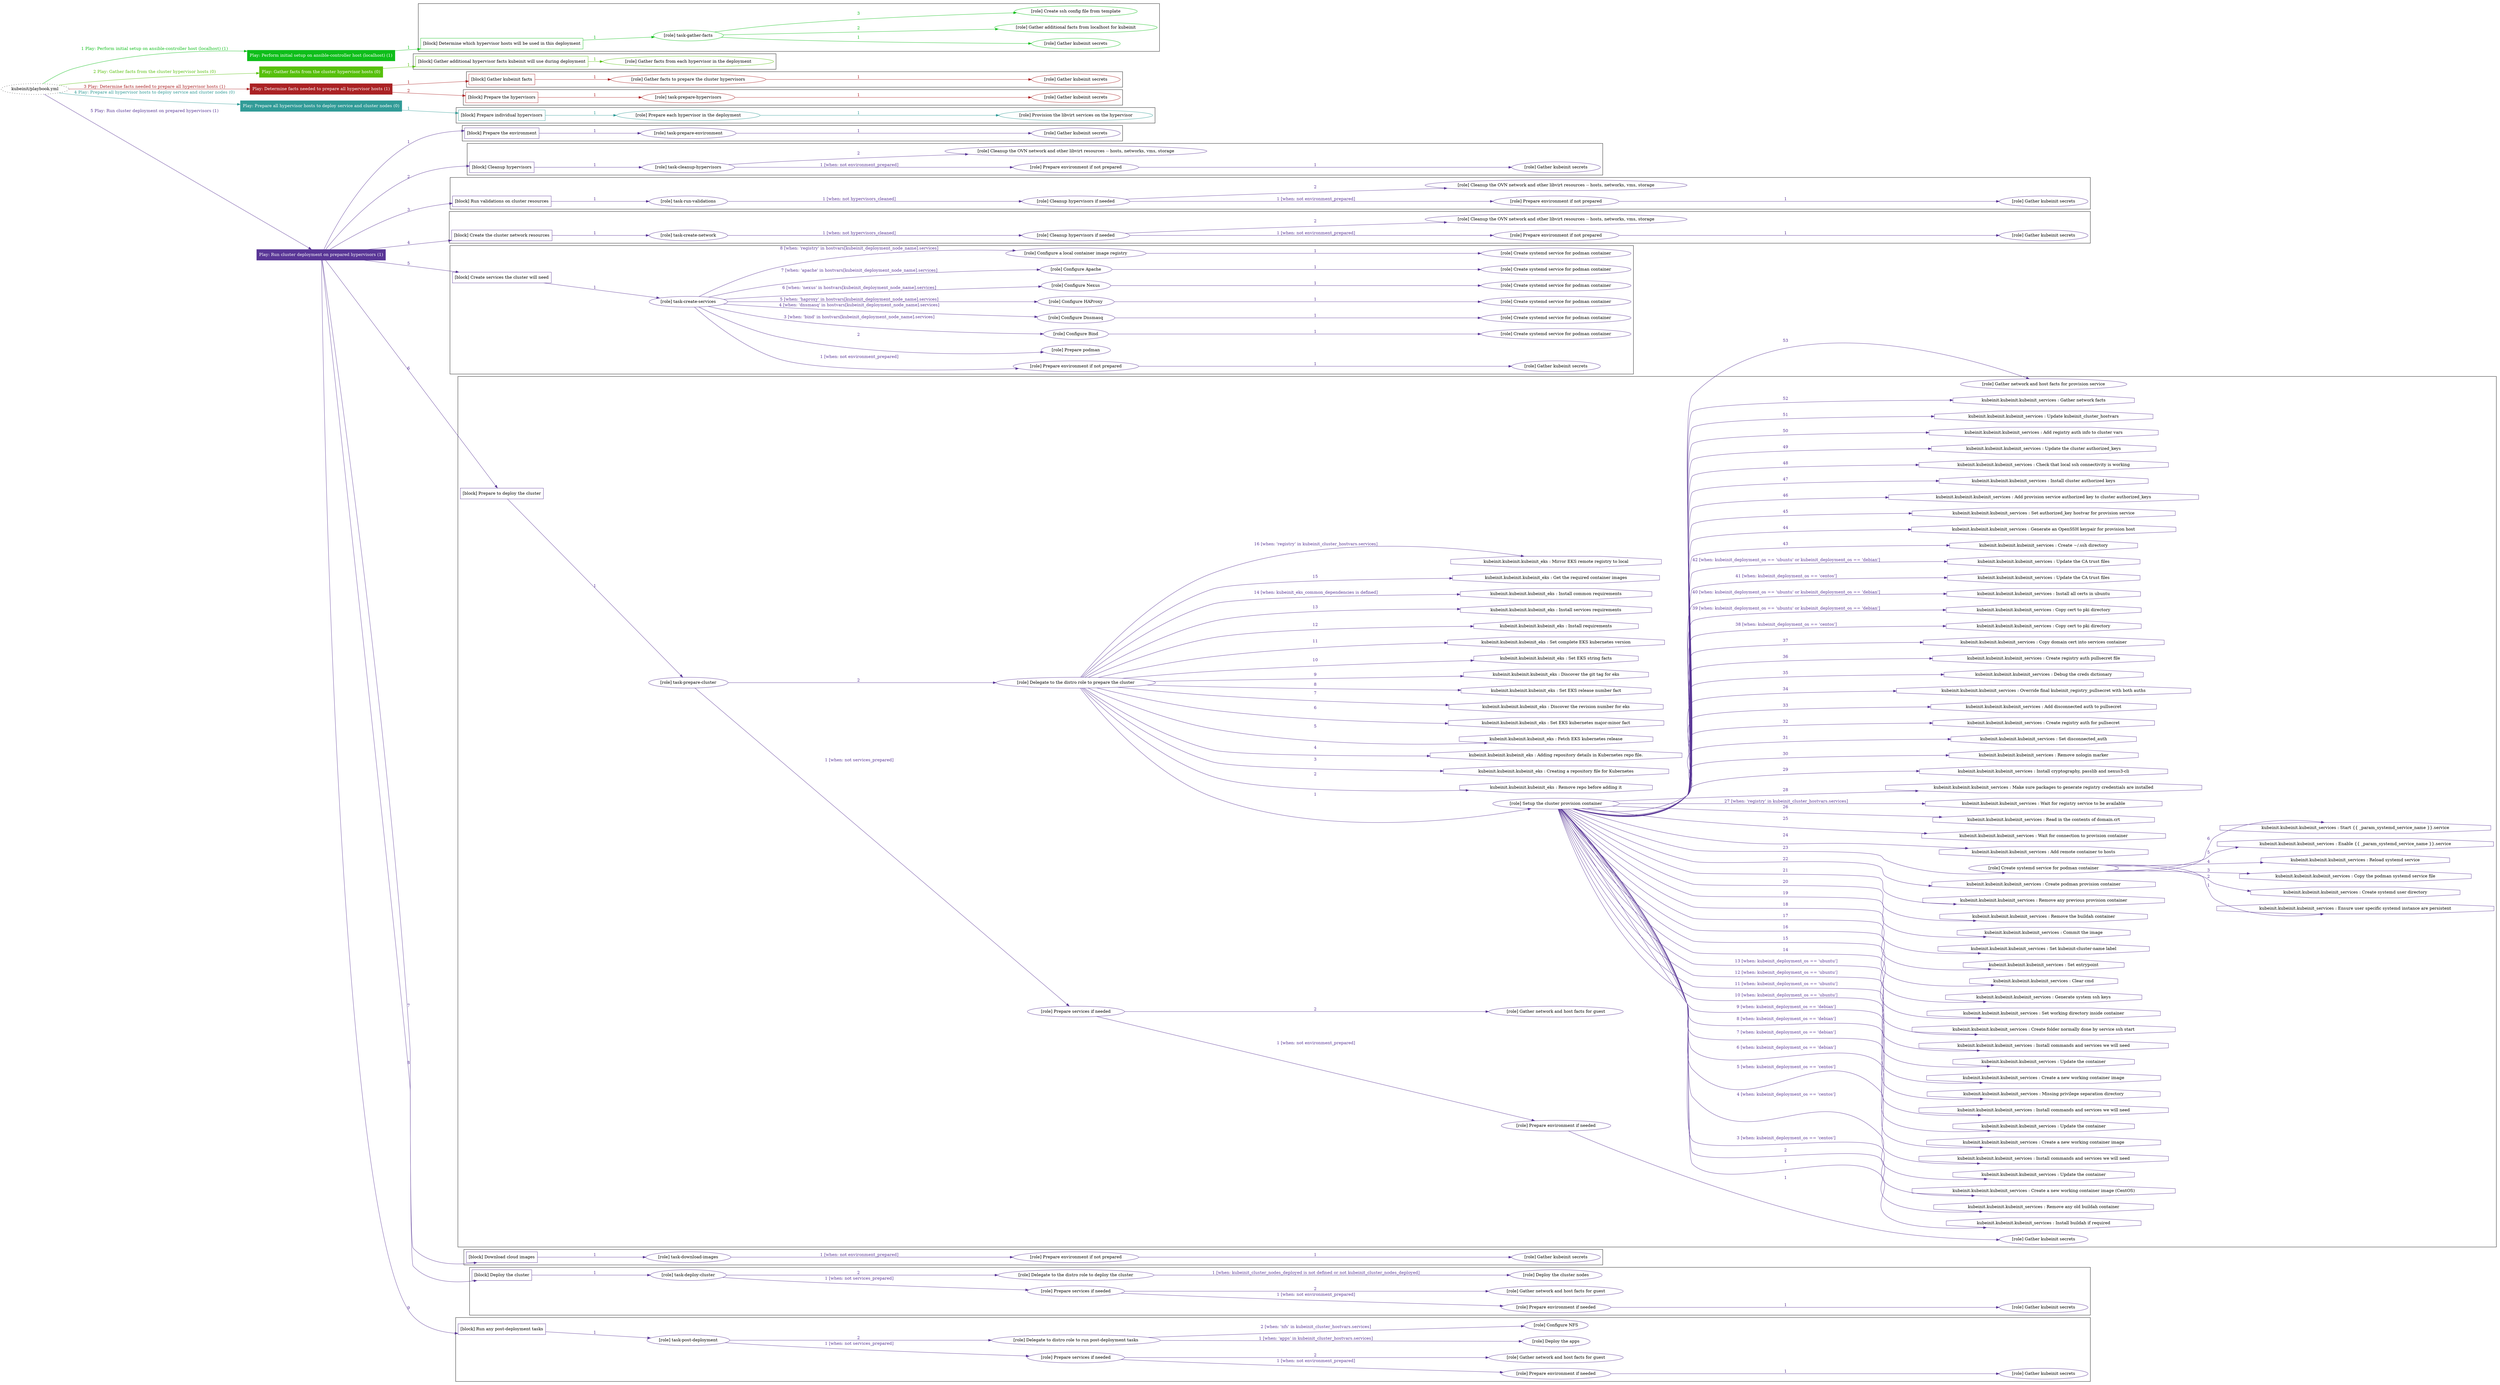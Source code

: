 digraph {
	graph [concentrate=true ordering=in rankdir=LR ratio=fill]
	edge [esep=5 sep=10]
	"kubeinit/playbook.yml" [URL="/home/runner/work/kubeinit/kubeinit/kubeinit/playbook.yml" id=playbook_ba3d8ee4 style=dotted]
	"kubeinit/playbook.yml" -> play_1124ba84 [label="1 Play: Perform initial setup on ansible-controller host (localhost) (1)" color="#0ebe1a" fontcolor="#0ebe1a" id=edge_play_1124ba84 labeltooltip="1 Play: Perform initial setup on ansible-controller host (localhost) (1)" tooltip="1 Play: Perform initial setup on ansible-controller host (localhost) (1)"]
	subgraph "Play: Perform initial setup on ansible-controller host (localhost) (1)" {
		play_1124ba84 [label="Play: Perform initial setup on ansible-controller host (localhost) (1)" URL="/home/runner/work/kubeinit/kubeinit/kubeinit/playbook.yml" color="#0ebe1a" fontcolor="#ffffff" id=play_1124ba84 shape=box style=filled tooltip=localhost]
		play_1124ba84 -> block_e7f1dc37 [label=1 color="#0ebe1a" fontcolor="#0ebe1a" id=edge_block_e7f1dc37 labeltooltip=1 tooltip=1]
		subgraph cluster_block_e7f1dc37 {
			block_e7f1dc37 [label="[block] Determine which hypervisor hosts will be used in this deployment" URL="/home/runner/work/kubeinit/kubeinit/kubeinit/playbook.yml" color="#0ebe1a" id=block_e7f1dc37 labeltooltip="Determine which hypervisor hosts will be used in this deployment" shape=box tooltip="Determine which hypervisor hosts will be used in this deployment"]
			block_e7f1dc37 -> role_90379735 [label="1 " color="#0ebe1a" fontcolor="#0ebe1a" id=edge_role_90379735 labeltooltip="1 " tooltip="1 "]
			subgraph "task-gather-facts" {
				role_90379735 [label="[role] task-gather-facts" URL="/home/runner/work/kubeinit/kubeinit/kubeinit/playbook.yml" color="#0ebe1a" id=role_90379735 tooltip="task-gather-facts"]
				role_90379735 -> role_008b0d7d [label="1 " color="#0ebe1a" fontcolor="#0ebe1a" id=edge_role_008b0d7d labeltooltip="1 " tooltip="1 "]
				subgraph "Gather kubeinit secrets" {
					role_008b0d7d [label="[role] Gather kubeinit secrets" URL="/home/runner/.ansible/collections/ansible_collections/kubeinit/kubeinit/roles/kubeinit_prepare/tasks/build_hypervisors_group.yml" color="#0ebe1a" id=role_008b0d7d tooltip="Gather kubeinit secrets"]
				}
				role_90379735 -> role_d47b768d [label="2 " color="#0ebe1a" fontcolor="#0ebe1a" id=edge_role_d47b768d labeltooltip="2 " tooltip="2 "]
				subgraph "Gather additional facts from localhost for kubeinit" {
					role_d47b768d [label="[role] Gather additional facts from localhost for kubeinit" URL="/home/runner/.ansible/collections/ansible_collections/kubeinit/kubeinit/roles/kubeinit_prepare/tasks/build_hypervisors_group.yml" color="#0ebe1a" id=role_d47b768d tooltip="Gather additional facts from localhost for kubeinit"]
				}
				role_90379735 -> role_77e8fd32 [label="3 " color="#0ebe1a" fontcolor="#0ebe1a" id=edge_role_77e8fd32 labeltooltip="3 " tooltip="3 "]
				subgraph "Create ssh config file from template" {
					role_77e8fd32 [label="[role] Create ssh config file from template" URL="/home/runner/.ansible/collections/ansible_collections/kubeinit/kubeinit/roles/kubeinit_prepare/tasks/build_hypervisors_group.yml" color="#0ebe1a" id=role_77e8fd32 tooltip="Create ssh config file from template"]
				}
			}
		}
	}
	"kubeinit/playbook.yml" -> play_650570f5 [label="2 Play: Gather facts from the cluster hypervisor hosts (0)" color="#57c00c" fontcolor="#57c00c" id=edge_play_650570f5 labeltooltip="2 Play: Gather facts from the cluster hypervisor hosts (0)" tooltip="2 Play: Gather facts from the cluster hypervisor hosts (0)"]
	subgraph "Play: Gather facts from the cluster hypervisor hosts (0)" {
		play_650570f5 [label="Play: Gather facts from the cluster hypervisor hosts (0)" URL="/home/runner/work/kubeinit/kubeinit/kubeinit/playbook.yml" color="#57c00c" fontcolor="#ffffff" id=play_650570f5 shape=box style=filled tooltip="Play: Gather facts from the cluster hypervisor hosts (0)"]
		play_650570f5 -> block_fda9289a [label=1 color="#57c00c" fontcolor="#57c00c" id=edge_block_fda9289a labeltooltip=1 tooltip=1]
		subgraph cluster_block_fda9289a {
			block_fda9289a [label="[block] Gather additional hypervisor facts kubeinit will use during deployment" URL="/home/runner/work/kubeinit/kubeinit/kubeinit/playbook.yml" color="#57c00c" id=block_fda9289a labeltooltip="Gather additional hypervisor facts kubeinit will use during deployment" shape=box tooltip="Gather additional hypervisor facts kubeinit will use during deployment"]
			block_fda9289a -> role_f0448848 [label="1 " color="#57c00c" fontcolor="#57c00c" id=edge_role_f0448848 labeltooltip="1 " tooltip="1 "]
			subgraph "Gather facts from each hypervisor in the deployment" {
				role_f0448848 [label="[role] Gather facts from each hypervisor in the deployment" URL="/home/runner/work/kubeinit/kubeinit/kubeinit/playbook.yml" color="#57c00c" id=role_f0448848 tooltip="Gather facts from each hypervisor in the deployment"]
			}
		}
	}
	"kubeinit/playbook.yml" -> play_eb180f19 [label="3 Play: Determine facts needed to prepare all hypervisor hosts (1)" color="#aa2224" fontcolor="#aa2224" id=edge_play_eb180f19 labeltooltip="3 Play: Determine facts needed to prepare all hypervisor hosts (1)" tooltip="3 Play: Determine facts needed to prepare all hypervisor hosts (1)"]
	subgraph "Play: Determine facts needed to prepare all hypervisor hosts (1)" {
		play_eb180f19 [label="Play: Determine facts needed to prepare all hypervisor hosts (1)" URL="/home/runner/work/kubeinit/kubeinit/kubeinit/playbook.yml" color="#aa2224" fontcolor="#ffffff" id=play_eb180f19 shape=box style=filled tooltip=localhost]
		play_eb180f19 -> block_7d171770 [label=1 color="#aa2224" fontcolor="#aa2224" id=edge_block_7d171770 labeltooltip=1 tooltip=1]
		subgraph cluster_block_7d171770 {
			block_7d171770 [label="[block] Gather kubeinit facts" URL="/home/runner/work/kubeinit/kubeinit/kubeinit/playbook.yml" color="#aa2224" id=block_7d171770 labeltooltip="Gather kubeinit facts" shape=box tooltip="Gather kubeinit facts"]
			block_7d171770 -> role_b324c8f3 [label="1 " color="#aa2224" fontcolor="#aa2224" id=edge_role_b324c8f3 labeltooltip="1 " tooltip="1 "]
			subgraph "Gather facts to prepare the cluster hypervisors" {
				role_b324c8f3 [label="[role] Gather facts to prepare the cluster hypervisors" URL="/home/runner/work/kubeinit/kubeinit/kubeinit/playbook.yml" color="#aa2224" id=role_b324c8f3 tooltip="Gather facts to prepare the cluster hypervisors"]
				role_b324c8f3 -> role_951ccf55 [label="1 " color="#aa2224" fontcolor="#aa2224" id=edge_role_951ccf55 labeltooltip="1 " tooltip="1 "]
				subgraph "Gather kubeinit secrets" {
					role_951ccf55 [label="[role] Gather kubeinit secrets" URL="/home/runner/.ansible/collections/ansible_collections/kubeinit/kubeinit/roles/kubeinit_prepare/tasks/gather_kubeinit_facts.yml" color="#aa2224" id=role_951ccf55 tooltip="Gather kubeinit secrets"]
				}
			}
		}
		play_eb180f19 -> block_3b2f6976 [label=2 color="#aa2224" fontcolor="#aa2224" id=edge_block_3b2f6976 labeltooltip=2 tooltip=2]
		subgraph cluster_block_3b2f6976 {
			block_3b2f6976 [label="[block] Prepare the hypervisors" URL="/home/runner/work/kubeinit/kubeinit/kubeinit/playbook.yml" color="#aa2224" id=block_3b2f6976 labeltooltip="Prepare the hypervisors" shape=box tooltip="Prepare the hypervisors"]
			block_3b2f6976 -> role_7fad5644 [label="1 " color="#aa2224" fontcolor="#aa2224" id=edge_role_7fad5644 labeltooltip="1 " tooltip="1 "]
			subgraph "task-prepare-hypervisors" {
				role_7fad5644 [label="[role] task-prepare-hypervisors" URL="/home/runner/work/kubeinit/kubeinit/kubeinit/playbook.yml" color="#aa2224" id=role_7fad5644 tooltip="task-prepare-hypervisors"]
				role_7fad5644 -> role_d453e0b1 [label="1 " color="#aa2224" fontcolor="#aa2224" id=edge_role_d453e0b1 labeltooltip="1 " tooltip="1 "]
				subgraph "Gather kubeinit secrets" {
					role_d453e0b1 [label="[role] Gather kubeinit secrets" URL="/home/runner/.ansible/collections/ansible_collections/kubeinit/kubeinit/roles/kubeinit_prepare/tasks/gather_kubeinit_facts.yml" color="#aa2224" id=role_d453e0b1 tooltip="Gather kubeinit secrets"]
				}
			}
		}
	}
	"kubeinit/playbook.yml" -> play_9dd9e024 [label="4 Play: Prepare all hypervisor hosts to deploy service and cluster nodes (0)" color="#319b97" fontcolor="#319b97" id=edge_play_9dd9e024 labeltooltip="4 Play: Prepare all hypervisor hosts to deploy service and cluster nodes (0)" tooltip="4 Play: Prepare all hypervisor hosts to deploy service and cluster nodes (0)"]
	subgraph "Play: Prepare all hypervisor hosts to deploy service and cluster nodes (0)" {
		play_9dd9e024 [label="Play: Prepare all hypervisor hosts to deploy service and cluster nodes (0)" URL="/home/runner/work/kubeinit/kubeinit/kubeinit/playbook.yml" color="#319b97" fontcolor="#ffffff" id=play_9dd9e024 shape=box style=filled tooltip="Play: Prepare all hypervisor hosts to deploy service and cluster nodes (0)"]
		play_9dd9e024 -> block_fcec22b3 [label=1 color="#319b97" fontcolor="#319b97" id=edge_block_fcec22b3 labeltooltip=1 tooltip=1]
		subgraph cluster_block_fcec22b3 {
			block_fcec22b3 [label="[block] Prepare individual hypervisors" URL="/home/runner/work/kubeinit/kubeinit/kubeinit/playbook.yml" color="#319b97" id=block_fcec22b3 labeltooltip="Prepare individual hypervisors" shape=box tooltip="Prepare individual hypervisors"]
			block_fcec22b3 -> role_35a20cf0 [label="1 " color="#319b97" fontcolor="#319b97" id=edge_role_35a20cf0 labeltooltip="1 " tooltip="1 "]
			subgraph "Prepare each hypervisor in the deployment" {
				role_35a20cf0 [label="[role] Prepare each hypervisor in the deployment" URL="/home/runner/work/kubeinit/kubeinit/kubeinit/playbook.yml" color="#319b97" id=role_35a20cf0 tooltip="Prepare each hypervisor in the deployment"]
				role_35a20cf0 -> role_099360fd [label="1 " color="#319b97" fontcolor="#319b97" id=edge_role_099360fd labeltooltip="1 " tooltip="1 "]
				subgraph "Provision the libvirt services on the hypervisor" {
					role_099360fd [label="[role] Provision the libvirt services on the hypervisor" URL="/home/runner/.ansible/collections/ansible_collections/kubeinit/kubeinit/roles/kubeinit_prepare/tasks/prepare_hypervisor.yml" color="#319b97" id=role_099360fd tooltip="Provision the libvirt services on the hypervisor"]
				}
			}
		}
	}
	"kubeinit/playbook.yml" -> play_6d85d511 [label="5 Play: Run cluster deployment on prepared hypervisors (1)" color="#593696" fontcolor="#593696" id=edge_play_6d85d511 labeltooltip="5 Play: Run cluster deployment on prepared hypervisors (1)" tooltip="5 Play: Run cluster deployment on prepared hypervisors (1)"]
	subgraph "Play: Run cluster deployment on prepared hypervisors (1)" {
		play_6d85d511 [label="Play: Run cluster deployment on prepared hypervisors (1)" URL="/home/runner/work/kubeinit/kubeinit/kubeinit/playbook.yml" color="#593696" fontcolor="#ffffff" id=play_6d85d511 shape=box style=filled tooltip=localhost]
		play_6d85d511 -> block_07c4e058 [label=1 color="#593696" fontcolor="#593696" id=edge_block_07c4e058 labeltooltip=1 tooltip=1]
		subgraph cluster_block_07c4e058 {
			block_07c4e058 [label="[block] Prepare the environment" URL="/home/runner/work/kubeinit/kubeinit/kubeinit/playbook.yml" color="#593696" id=block_07c4e058 labeltooltip="Prepare the environment" shape=box tooltip="Prepare the environment"]
			block_07c4e058 -> role_cd0b7e71 [label="1 " color="#593696" fontcolor="#593696" id=edge_role_cd0b7e71 labeltooltip="1 " tooltip="1 "]
			subgraph "task-prepare-environment" {
				role_cd0b7e71 [label="[role] task-prepare-environment" URL="/home/runner/work/kubeinit/kubeinit/kubeinit/playbook.yml" color="#593696" id=role_cd0b7e71 tooltip="task-prepare-environment"]
				role_cd0b7e71 -> role_089a1c48 [label="1 " color="#593696" fontcolor="#593696" id=edge_role_089a1c48 labeltooltip="1 " tooltip="1 "]
				subgraph "Gather kubeinit secrets" {
					role_089a1c48 [label="[role] Gather kubeinit secrets" URL="/home/runner/.ansible/collections/ansible_collections/kubeinit/kubeinit/roles/kubeinit_prepare/tasks/gather_kubeinit_facts.yml" color="#593696" id=role_089a1c48 tooltip="Gather kubeinit secrets"]
				}
			}
		}
		play_6d85d511 -> block_c17432e2 [label=2 color="#593696" fontcolor="#593696" id=edge_block_c17432e2 labeltooltip=2 tooltip=2]
		subgraph cluster_block_c17432e2 {
			block_c17432e2 [label="[block] Cleanup hypervisors" URL="/home/runner/work/kubeinit/kubeinit/kubeinit/playbook.yml" color="#593696" id=block_c17432e2 labeltooltip="Cleanup hypervisors" shape=box tooltip="Cleanup hypervisors"]
			block_c17432e2 -> role_fc589b16 [label="1 " color="#593696" fontcolor="#593696" id=edge_role_fc589b16 labeltooltip="1 " tooltip="1 "]
			subgraph "task-cleanup-hypervisors" {
				role_fc589b16 [label="[role] task-cleanup-hypervisors" URL="/home/runner/work/kubeinit/kubeinit/kubeinit/playbook.yml" color="#593696" id=role_fc589b16 tooltip="task-cleanup-hypervisors"]
				role_fc589b16 -> role_fd96c2f6 [label="1 [when: not environment_prepared]" color="#593696" fontcolor="#593696" id=edge_role_fd96c2f6 labeltooltip="1 [when: not environment_prepared]" tooltip="1 [when: not environment_prepared]"]
				subgraph "Prepare environment if not prepared" {
					role_fd96c2f6 [label="[role] Prepare environment if not prepared" URL="/home/runner/.ansible/collections/ansible_collections/kubeinit/kubeinit/roles/kubeinit_prepare/tasks/cleanup_hypervisors.yml" color="#593696" id=role_fd96c2f6 tooltip="Prepare environment if not prepared"]
					role_fd96c2f6 -> role_986adcc6 [label="1 " color="#593696" fontcolor="#593696" id=edge_role_986adcc6 labeltooltip="1 " tooltip="1 "]
					subgraph "Gather kubeinit secrets" {
						role_986adcc6 [label="[role] Gather kubeinit secrets" URL="/home/runner/.ansible/collections/ansible_collections/kubeinit/kubeinit/roles/kubeinit_prepare/tasks/gather_kubeinit_facts.yml" color="#593696" id=role_986adcc6 tooltip="Gather kubeinit secrets"]
					}
				}
				role_fc589b16 -> role_c21bf996 [label="2 " color="#593696" fontcolor="#593696" id=edge_role_c21bf996 labeltooltip="2 " tooltip="2 "]
				subgraph "Cleanup the OVN network and other libvirt resources -- hosts, networks, vms, storage" {
					role_c21bf996 [label="[role] Cleanup the OVN network and other libvirt resources -- hosts, networks, vms, storage" URL="/home/runner/.ansible/collections/ansible_collections/kubeinit/kubeinit/roles/kubeinit_prepare/tasks/cleanup_hypervisors.yml" color="#593696" id=role_c21bf996 tooltip="Cleanup the OVN network and other libvirt resources -- hosts, networks, vms, storage"]
				}
			}
		}
		play_6d85d511 -> block_27bf571d [label=3 color="#593696" fontcolor="#593696" id=edge_block_27bf571d labeltooltip=3 tooltip=3]
		subgraph cluster_block_27bf571d {
			block_27bf571d [label="[block] Run validations on cluster resources" URL="/home/runner/work/kubeinit/kubeinit/kubeinit/playbook.yml" color="#593696" id=block_27bf571d labeltooltip="Run validations on cluster resources" shape=box tooltip="Run validations on cluster resources"]
			block_27bf571d -> role_6753d39e [label="1 " color="#593696" fontcolor="#593696" id=edge_role_6753d39e labeltooltip="1 " tooltip="1 "]
			subgraph "task-run-validations" {
				role_6753d39e [label="[role] task-run-validations" URL="/home/runner/work/kubeinit/kubeinit/kubeinit/playbook.yml" color="#593696" id=role_6753d39e tooltip="task-run-validations"]
				role_6753d39e -> role_6e481650 [label="1 [when: not hypervisors_cleaned]" color="#593696" fontcolor="#593696" id=edge_role_6e481650 labeltooltip="1 [when: not hypervisors_cleaned]" tooltip="1 [when: not hypervisors_cleaned]"]
				subgraph "Cleanup hypervisors if needed" {
					role_6e481650 [label="[role] Cleanup hypervisors if needed" URL="/home/runner/.ansible/collections/ansible_collections/kubeinit/kubeinit/roles/kubeinit_validations/tasks/main.yml" color="#593696" id=role_6e481650 tooltip="Cleanup hypervisors if needed"]
					role_6e481650 -> role_b8bf8758 [label="1 [when: not environment_prepared]" color="#593696" fontcolor="#593696" id=edge_role_b8bf8758 labeltooltip="1 [when: not environment_prepared]" tooltip="1 [when: not environment_prepared]"]
					subgraph "Prepare environment if not prepared" {
						role_b8bf8758 [label="[role] Prepare environment if not prepared" URL="/home/runner/.ansible/collections/ansible_collections/kubeinit/kubeinit/roles/kubeinit_prepare/tasks/cleanup_hypervisors.yml" color="#593696" id=role_b8bf8758 tooltip="Prepare environment if not prepared"]
						role_b8bf8758 -> role_9fe69dfa [label="1 " color="#593696" fontcolor="#593696" id=edge_role_9fe69dfa labeltooltip="1 " tooltip="1 "]
						subgraph "Gather kubeinit secrets" {
							role_9fe69dfa [label="[role] Gather kubeinit secrets" URL="/home/runner/.ansible/collections/ansible_collections/kubeinit/kubeinit/roles/kubeinit_prepare/tasks/gather_kubeinit_facts.yml" color="#593696" id=role_9fe69dfa tooltip="Gather kubeinit secrets"]
						}
					}
					role_6e481650 -> role_166d5e55 [label="2 " color="#593696" fontcolor="#593696" id=edge_role_166d5e55 labeltooltip="2 " tooltip="2 "]
					subgraph "Cleanup the OVN network and other libvirt resources -- hosts, networks, vms, storage" {
						role_166d5e55 [label="[role] Cleanup the OVN network and other libvirt resources -- hosts, networks, vms, storage" URL="/home/runner/.ansible/collections/ansible_collections/kubeinit/kubeinit/roles/kubeinit_prepare/tasks/cleanup_hypervisors.yml" color="#593696" id=role_166d5e55 tooltip="Cleanup the OVN network and other libvirt resources -- hosts, networks, vms, storage"]
					}
				}
			}
		}
		play_6d85d511 -> block_160bfc24 [label=4 color="#593696" fontcolor="#593696" id=edge_block_160bfc24 labeltooltip=4 tooltip=4]
		subgraph cluster_block_160bfc24 {
			block_160bfc24 [label="[block] Create the cluster network resources" URL="/home/runner/work/kubeinit/kubeinit/kubeinit/playbook.yml" color="#593696" id=block_160bfc24 labeltooltip="Create the cluster network resources" shape=box tooltip="Create the cluster network resources"]
			block_160bfc24 -> role_bfed64bc [label="1 " color="#593696" fontcolor="#593696" id=edge_role_bfed64bc labeltooltip="1 " tooltip="1 "]
			subgraph "task-create-network" {
				role_bfed64bc [label="[role] task-create-network" URL="/home/runner/work/kubeinit/kubeinit/kubeinit/playbook.yml" color="#593696" id=role_bfed64bc tooltip="task-create-network"]
				role_bfed64bc -> role_e264b40a [label="1 [when: not hypervisors_cleaned]" color="#593696" fontcolor="#593696" id=edge_role_e264b40a labeltooltip="1 [when: not hypervisors_cleaned]" tooltip="1 [when: not hypervisors_cleaned]"]
				subgraph "Cleanup hypervisors if needed" {
					role_e264b40a [label="[role] Cleanup hypervisors if needed" URL="/home/runner/.ansible/collections/ansible_collections/kubeinit/kubeinit/roles/kubeinit_libvirt/tasks/create_network.yml" color="#593696" id=role_e264b40a tooltip="Cleanup hypervisors if needed"]
					role_e264b40a -> role_58ace7ab [label="1 [when: not environment_prepared]" color="#593696" fontcolor="#593696" id=edge_role_58ace7ab labeltooltip="1 [when: not environment_prepared]" tooltip="1 [when: not environment_prepared]"]
					subgraph "Prepare environment if not prepared" {
						role_58ace7ab [label="[role] Prepare environment if not prepared" URL="/home/runner/.ansible/collections/ansible_collections/kubeinit/kubeinit/roles/kubeinit_prepare/tasks/cleanup_hypervisors.yml" color="#593696" id=role_58ace7ab tooltip="Prepare environment if not prepared"]
						role_58ace7ab -> role_63b83f37 [label="1 " color="#593696" fontcolor="#593696" id=edge_role_63b83f37 labeltooltip="1 " tooltip="1 "]
						subgraph "Gather kubeinit secrets" {
							role_63b83f37 [label="[role] Gather kubeinit secrets" URL="/home/runner/.ansible/collections/ansible_collections/kubeinit/kubeinit/roles/kubeinit_prepare/tasks/gather_kubeinit_facts.yml" color="#593696" id=role_63b83f37 tooltip="Gather kubeinit secrets"]
						}
					}
					role_e264b40a -> role_03aae04b [label="2 " color="#593696" fontcolor="#593696" id=edge_role_03aae04b labeltooltip="2 " tooltip="2 "]
					subgraph "Cleanup the OVN network and other libvirt resources -- hosts, networks, vms, storage" {
						role_03aae04b [label="[role] Cleanup the OVN network and other libvirt resources -- hosts, networks, vms, storage" URL="/home/runner/.ansible/collections/ansible_collections/kubeinit/kubeinit/roles/kubeinit_prepare/tasks/cleanup_hypervisors.yml" color="#593696" id=role_03aae04b tooltip="Cleanup the OVN network and other libvirt resources -- hosts, networks, vms, storage"]
					}
				}
			}
		}
		play_6d85d511 -> block_9cb27dc1 [label=5 color="#593696" fontcolor="#593696" id=edge_block_9cb27dc1 labeltooltip=5 tooltip=5]
		subgraph cluster_block_9cb27dc1 {
			block_9cb27dc1 [label="[block] Create services the cluster will need" URL="/home/runner/work/kubeinit/kubeinit/kubeinit/playbook.yml" color="#593696" id=block_9cb27dc1 labeltooltip="Create services the cluster will need" shape=box tooltip="Create services the cluster will need"]
			block_9cb27dc1 -> role_08d6de1d [label="1 " color="#593696" fontcolor="#593696" id=edge_role_08d6de1d labeltooltip="1 " tooltip="1 "]
			subgraph "task-create-services" {
				role_08d6de1d [label="[role] task-create-services" URL="/home/runner/work/kubeinit/kubeinit/kubeinit/playbook.yml" color="#593696" id=role_08d6de1d tooltip="task-create-services"]
				role_08d6de1d -> role_943fb7f0 [label="1 [when: not environment_prepared]" color="#593696" fontcolor="#593696" id=edge_role_943fb7f0 labeltooltip="1 [when: not environment_prepared]" tooltip="1 [when: not environment_prepared]"]
				subgraph "Prepare environment if not prepared" {
					role_943fb7f0 [label="[role] Prepare environment if not prepared" URL="/home/runner/.ansible/collections/ansible_collections/kubeinit/kubeinit/roles/kubeinit_services/tasks/main.yml" color="#593696" id=role_943fb7f0 tooltip="Prepare environment if not prepared"]
					role_943fb7f0 -> role_a5a94fde [label="1 " color="#593696" fontcolor="#593696" id=edge_role_a5a94fde labeltooltip="1 " tooltip="1 "]
					subgraph "Gather kubeinit secrets" {
						role_a5a94fde [label="[role] Gather kubeinit secrets" URL="/home/runner/.ansible/collections/ansible_collections/kubeinit/kubeinit/roles/kubeinit_prepare/tasks/gather_kubeinit_facts.yml" color="#593696" id=role_a5a94fde tooltip="Gather kubeinit secrets"]
					}
				}
				role_08d6de1d -> role_e4ec4e37 [label="2 " color="#593696" fontcolor="#593696" id=edge_role_e4ec4e37 labeltooltip="2 " tooltip="2 "]
				subgraph "Prepare podman" {
					role_e4ec4e37 [label="[role] Prepare podman" URL="/home/runner/.ansible/collections/ansible_collections/kubeinit/kubeinit/roles/kubeinit_services/tasks/00_create_service_pod.yml" color="#593696" id=role_e4ec4e37 tooltip="Prepare podman"]
				}
				role_08d6de1d -> role_33fd8208 [label="3 [when: 'bind' in hostvars[kubeinit_deployment_node_name].services]" color="#593696" fontcolor="#593696" id=edge_role_33fd8208 labeltooltip="3 [when: 'bind' in hostvars[kubeinit_deployment_node_name].services]" tooltip="3 [when: 'bind' in hostvars[kubeinit_deployment_node_name].services]"]
				subgraph "Configure Bind" {
					role_33fd8208 [label="[role] Configure Bind" URL="/home/runner/.ansible/collections/ansible_collections/kubeinit/kubeinit/roles/kubeinit_services/tasks/start_services_containers.yml" color="#593696" id=role_33fd8208 tooltip="Configure Bind"]
					role_33fd8208 -> role_8840d5e7 [label="1 " color="#593696" fontcolor="#593696" id=edge_role_8840d5e7 labeltooltip="1 " tooltip="1 "]
					subgraph "Create systemd service for podman container" {
						role_8840d5e7 [label="[role] Create systemd service for podman container" URL="/home/runner/.ansible/collections/ansible_collections/kubeinit/kubeinit/roles/kubeinit_bind/tasks/main.yml" color="#593696" id=role_8840d5e7 tooltip="Create systemd service for podman container"]
					}
				}
				role_08d6de1d -> role_900b1c68 [label="4 [when: 'dnsmasq' in hostvars[kubeinit_deployment_node_name].services]" color="#593696" fontcolor="#593696" id=edge_role_900b1c68 labeltooltip="4 [when: 'dnsmasq' in hostvars[kubeinit_deployment_node_name].services]" tooltip="4 [when: 'dnsmasq' in hostvars[kubeinit_deployment_node_name].services]"]
				subgraph "Configure Dnsmasq" {
					role_900b1c68 [label="[role] Configure Dnsmasq" URL="/home/runner/.ansible/collections/ansible_collections/kubeinit/kubeinit/roles/kubeinit_services/tasks/start_services_containers.yml" color="#593696" id=role_900b1c68 tooltip="Configure Dnsmasq"]
					role_900b1c68 -> role_3591d508 [label="1 " color="#593696" fontcolor="#593696" id=edge_role_3591d508 labeltooltip="1 " tooltip="1 "]
					subgraph "Create systemd service for podman container" {
						role_3591d508 [label="[role] Create systemd service for podman container" URL="/home/runner/.ansible/collections/ansible_collections/kubeinit/kubeinit/roles/kubeinit_dnsmasq/tasks/main.yml" color="#593696" id=role_3591d508 tooltip="Create systemd service for podman container"]
					}
				}
				role_08d6de1d -> role_cb8f296e [label="5 [when: 'haproxy' in hostvars[kubeinit_deployment_node_name].services]" color="#593696" fontcolor="#593696" id=edge_role_cb8f296e labeltooltip="5 [when: 'haproxy' in hostvars[kubeinit_deployment_node_name].services]" tooltip="5 [when: 'haproxy' in hostvars[kubeinit_deployment_node_name].services]"]
				subgraph "Configure HAProxy" {
					role_cb8f296e [label="[role] Configure HAProxy" URL="/home/runner/.ansible/collections/ansible_collections/kubeinit/kubeinit/roles/kubeinit_services/tasks/start_services_containers.yml" color="#593696" id=role_cb8f296e tooltip="Configure HAProxy"]
					role_cb8f296e -> role_af8f5151 [label="1 " color="#593696" fontcolor="#593696" id=edge_role_af8f5151 labeltooltip="1 " tooltip="1 "]
					subgraph "Create systemd service for podman container" {
						role_af8f5151 [label="[role] Create systemd service for podman container" URL="/home/runner/.ansible/collections/ansible_collections/kubeinit/kubeinit/roles/kubeinit_haproxy/tasks/main.yml" color="#593696" id=role_af8f5151 tooltip="Create systemd service for podman container"]
					}
				}
				role_08d6de1d -> role_3a536578 [label="6 [when: 'nexus' in hostvars[kubeinit_deployment_node_name].services]" color="#593696" fontcolor="#593696" id=edge_role_3a536578 labeltooltip="6 [when: 'nexus' in hostvars[kubeinit_deployment_node_name].services]" tooltip="6 [when: 'nexus' in hostvars[kubeinit_deployment_node_name].services]"]
				subgraph "Configure Nexus" {
					role_3a536578 [label="[role] Configure Nexus" URL="/home/runner/.ansible/collections/ansible_collections/kubeinit/kubeinit/roles/kubeinit_services/tasks/start_services_containers.yml" color="#593696" id=role_3a536578 tooltip="Configure Nexus"]
					role_3a536578 -> role_99dce8f5 [label="1 " color="#593696" fontcolor="#593696" id=edge_role_99dce8f5 labeltooltip="1 " tooltip="1 "]
					subgraph "Create systemd service for podman container" {
						role_99dce8f5 [label="[role] Create systemd service for podman container" URL="/home/runner/.ansible/collections/ansible_collections/kubeinit/kubeinit/roles/kubeinit_nexus/tasks/main.yml" color="#593696" id=role_99dce8f5 tooltip="Create systemd service for podman container"]
					}
				}
				role_08d6de1d -> role_8ae77455 [label="7 [when: 'apache' in hostvars[kubeinit_deployment_node_name].services]" color="#593696" fontcolor="#593696" id=edge_role_8ae77455 labeltooltip="7 [when: 'apache' in hostvars[kubeinit_deployment_node_name].services]" tooltip="7 [when: 'apache' in hostvars[kubeinit_deployment_node_name].services]"]
				subgraph "Configure Apache" {
					role_8ae77455 [label="[role] Configure Apache" URL="/home/runner/.ansible/collections/ansible_collections/kubeinit/kubeinit/roles/kubeinit_services/tasks/start_services_containers.yml" color="#593696" id=role_8ae77455 tooltip="Configure Apache"]
					role_8ae77455 -> role_988106bd [label="1 " color="#593696" fontcolor="#593696" id=edge_role_988106bd labeltooltip="1 " tooltip="1 "]
					subgraph "Create systemd service for podman container" {
						role_988106bd [label="[role] Create systemd service for podman container" URL="/home/runner/.ansible/collections/ansible_collections/kubeinit/kubeinit/roles/kubeinit_apache/tasks/main.yml" color="#593696" id=role_988106bd tooltip="Create systemd service for podman container"]
					}
				}
				role_08d6de1d -> role_d566de12 [label="8 [when: 'registry' in hostvars[kubeinit_deployment_node_name].services]" color="#593696" fontcolor="#593696" id=edge_role_d566de12 labeltooltip="8 [when: 'registry' in hostvars[kubeinit_deployment_node_name].services]" tooltip="8 [when: 'registry' in hostvars[kubeinit_deployment_node_name].services]"]
				subgraph "Configure a local container image registry" {
					role_d566de12 [label="[role] Configure a local container image registry" URL="/home/runner/.ansible/collections/ansible_collections/kubeinit/kubeinit/roles/kubeinit_services/tasks/start_services_containers.yml" color="#593696" id=role_d566de12 tooltip="Configure a local container image registry"]
					role_d566de12 -> role_26adc97e [label="1 " color="#593696" fontcolor="#593696" id=edge_role_26adc97e labeltooltip="1 " tooltip="1 "]
					subgraph "Create systemd service for podman container" {
						role_26adc97e [label="[role] Create systemd service for podman container" URL="/home/runner/.ansible/collections/ansible_collections/kubeinit/kubeinit/roles/kubeinit_registry/tasks/main.yml" color="#593696" id=role_26adc97e tooltip="Create systemd service for podman container"]
					}
				}
			}
		}
		play_6d85d511 -> block_abcd7cff [label=6 color="#593696" fontcolor="#593696" id=edge_block_abcd7cff labeltooltip=6 tooltip=6]
		subgraph cluster_block_abcd7cff {
			block_abcd7cff [label="[block] Prepare to deploy the cluster" URL="/home/runner/work/kubeinit/kubeinit/kubeinit/playbook.yml" color="#593696" id=block_abcd7cff labeltooltip="Prepare to deploy the cluster" shape=box tooltip="Prepare to deploy the cluster"]
			block_abcd7cff -> role_8cd78ab8 [label="1 " color="#593696" fontcolor="#593696" id=edge_role_8cd78ab8 labeltooltip="1 " tooltip="1 "]
			subgraph "task-prepare-cluster" {
				role_8cd78ab8 [label="[role] task-prepare-cluster" URL="/home/runner/work/kubeinit/kubeinit/kubeinit/playbook.yml" color="#593696" id=role_8cd78ab8 tooltip="task-prepare-cluster"]
				role_8cd78ab8 -> role_164ccaef [label="1 [when: not services_prepared]" color="#593696" fontcolor="#593696" id=edge_role_164ccaef labeltooltip="1 [when: not services_prepared]" tooltip="1 [when: not services_prepared]"]
				subgraph "Prepare services if needed" {
					role_164ccaef [label="[role] Prepare services if needed" URL="/home/runner/.ansible/collections/ansible_collections/kubeinit/kubeinit/roles/kubeinit_prepare/tasks/prepare_cluster.yml" color="#593696" id=role_164ccaef tooltip="Prepare services if needed"]
					role_164ccaef -> role_7db676cd [label="1 [when: not environment_prepared]" color="#593696" fontcolor="#593696" id=edge_role_7db676cd labeltooltip="1 [when: not environment_prepared]" tooltip="1 [when: not environment_prepared]"]
					subgraph "Prepare environment if needed" {
						role_7db676cd [label="[role] Prepare environment if needed" URL="/home/runner/.ansible/collections/ansible_collections/kubeinit/kubeinit/roles/kubeinit_services/tasks/prepare_services.yml" color="#593696" id=role_7db676cd tooltip="Prepare environment if needed"]
						role_7db676cd -> role_013cc53d [label="1 " color="#593696" fontcolor="#593696" id=edge_role_013cc53d labeltooltip="1 " tooltip="1 "]
						subgraph "Gather kubeinit secrets" {
							role_013cc53d [label="[role] Gather kubeinit secrets" URL="/home/runner/.ansible/collections/ansible_collections/kubeinit/kubeinit/roles/kubeinit_prepare/tasks/gather_kubeinit_facts.yml" color="#593696" id=role_013cc53d tooltip="Gather kubeinit secrets"]
						}
					}
					role_164ccaef -> role_1ce66b55 [label="2 " color="#593696" fontcolor="#593696" id=edge_role_1ce66b55 labeltooltip="2 " tooltip="2 "]
					subgraph "Gather network and host facts for guest" {
						role_1ce66b55 [label="[role] Gather network and host facts for guest" URL="/home/runner/.ansible/collections/ansible_collections/kubeinit/kubeinit/roles/kubeinit_services/tasks/prepare_services.yml" color="#593696" id=role_1ce66b55 tooltip="Gather network and host facts for guest"]
					}
				}
				role_8cd78ab8 -> role_486ebe2d [label="2 " color="#593696" fontcolor="#593696" id=edge_role_486ebe2d labeltooltip="2 " tooltip="2 "]
				subgraph "Delegate to the distro role to prepare the cluster" {
					role_486ebe2d [label="[role] Delegate to the distro role to prepare the cluster" URL="/home/runner/.ansible/collections/ansible_collections/kubeinit/kubeinit/roles/kubeinit_prepare/tasks/prepare_cluster.yml" color="#593696" id=role_486ebe2d tooltip="Delegate to the distro role to prepare the cluster"]
					role_486ebe2d -> role_70bfa963 [label="1 " color="#593696" fontcolor="#593696" id=edge_role_70bfa963 labeltooltip="1 " tooltip="1 "]
					subgraph "Setup the cluster provision container" {
						role_70bfa963 [label="[role] Setup the cluster provision container" URL="/home/runner/.ansible/collections/ansible_collections/kubeinit/kubeinit/roles/kubeinit_eks/tasks/prepare_cluster.yml" color="#593696" id=role_70bfa963 tooltip="Setup the cluster provision container"]
						task_2a4a8fb3 [label="kubeinit.kubeinit.kubeinit_services : Install buildah if required" URL="/home/runner/.ansible/collections/ansible_collections/kubeinit/kubeinit/roles/kubeinit_services/tasks/create_provision_container.yml" color="#593696" id=task_2a4a8fb3 shape=octagon tooltip="kubeinit.kubeinit.kubeinit_services : Install buildah if required"]
						role_70bfa963 -> task_2a4a8fb3 [label="1 " color="#593696" fontcolor="#593696" id=edge_task_2a4a8fb3 labeltooltip="1 " tooltip="1 "]
						task_9dd85265 [label="kubeinit.kubeinit.kubeinit_services : Remove any old buildah container" URL="/home/runner/.ansible/collections/ansible_collections/kubeinit/kubeinit/roles/kubeinit_services/tasks/create_provision_container.yml" color="#593696" id=task_9dd85265 shape=octagon tooltip="kubeinit.kubeinit.kubeinit_services : Remove any old buildah container"]
						role_70bfa963 -> task_9dd85265 [label="2 " color="#593696" fontcolor="#593696" id=edge_task_9dd85265 labeltooltip="2 " tooltip="2 "]
						task_213afb9d [label="kubeinit.kubeinit.kubeinit_services : Create a new working container image (CentOS)" URL="/home/runner/.ansible/collections/ansible_collections/kubeinit/kubeinit/roles/kubeinit_services/tasks/create_provision_container.yml" color="#593696" id=task_213afb9d shape=octagon tooltip="kubeinit.kubeinit.kubeinit_services : Create a new working container image (CentOS)"]
						role_70bfa963 -> task_213afb9d [label="3 [when: kubeinit_deployment_os == 'centos']" color="#593696" fontcolor="#593696" id=edge_task_213afb9d labeltooltip="3 [when: kubeinit_deployment_os == 'centos']" tooltip="3 [when: kubeinit_deployment_os == 'centos']"]
						task_6b4156a7 [label="kubeinit.kubeinit.kubeinit_services : Update the container" URL="/home/runner/.ansible/collections/ansible_collections/kubeinit/kubeinit/roles/kubeinit_services/tasks/create_provision_container.yml" color="#593696" id=task_6b4156a7 shape=octagon tooltip="kubeinit.kubeinit.kubeinit_services : Update the container"]
						role_70bfa963 -> task_6b4156a7 [label="4 [when: kubeinit_deployment_os == 'centos']" color="#593696" fontcolor="#593696" id=edge_task_6b4156a7 labeltooltip="4 [when: kubeinit_deployment_os == 'centos']" tooltip="4 [when: kubeinit_deployment_os == 'centos']"]
						task_c5017862 [label="kubeinit.kubeinit.kubeinit_services : Install commands and services we will need" URL="/home/runner/.ansible/collections/ansible_collections/kubeinit/kubeinit/roles/kubeinit_services/tasks/create_provision_container.yml" color="#593696" id=task_c5017862 shape=octagon tooltip="kubeinit.kubeinit.kubeinit_services : Install commands and services we will need"]
						role_70bfa963 -> task_c5017862 [label="5 [when: kubeinit_deployment_os == 'centos']" color="#593696" fontcolor="#593696" id=edge_task_c5017862 labeltooltip="5 [when: kubeinit_deployment_os == 'centos']" tooltip="5 [when: kubeinit_deployment_os == 'centos']"]
						task_3d53a9b0 [label="kubeinit.kubeinit.kubeinit_services : Create a new working container image" URL="/home/runner/.ansible/collections/ansible_collections/kubeinit/kubeinit/roles/kubeinit_services/tasks/create_provision_container.yml" color="#593696" id=task_3d53a9b0 shape=octagon tooltip="kubeinit.kubeinit.kubeinit_services : Create a new working container image"]
						role_70bfa963 -> task_3d53a9b0 [label="6 [when: kubeinit_deployment_os == 'debian']" color="#593696" fontcolor="#593696" id=edge_task_3d53a9b0 labeltooltip="6 [when: kubeinit_deployment_os == 'debian']" tooltip="6 [when: kubeinit_deployment_os == 'debian']"]
						task_81af3695 [label="kubeinit.kubeinit.kubeinit_services : Update the container" URL="/home/runner/.ansible/collections/ansible_collections/kubeinit/kubeinit/roles/kubeinit_services/tasks/create_provision_container.yml" color="#593696" id=task_81af3695 shape=octagon tooltip="kubeinit.kubeinit.kubeinit_services : Update the container"]
						role_70bfa963 -> task_81af3695 [label="7 [when: kubeinit_deployment_os == 'debian']" color="#593696" fontcolor="#593696" id=edge_task_81af3695 labeltooltip="7 [when: kubeinit_deployment_os == 'debian']" tooltip="7 [when: kubeinit_deployment_os == 'debian']"]
						task_66266409 [label="kubeinit.kubeinit.kubeinit_services : Install commands and services we will need" URL="/home/runner/.ansible/collections/ansible_collections/kubeinit/kubeinit/roles/kubeinit_services/tasks/create_provision_container.yml" color="#593696" id=task_66266409 shape=octagon tooltip="kubeinit.kubeinit.kubeinit_services : Install commands and services we will need"]
						role_70bfa963 -> task_66266409 [label="8 [when: kubeinit_deployment_os == 'debian']" color="#593696" fontcolor="#593696" id=edge_task_66266409 labeltooltip="8 [when: kubeinit_deployment_os == 'debian']" tooltip="8 [when: kubeinit_deployment_os == 'debian']"]
						task_d9884b55 [label="kubeinit.kubeinit.kubeinit_services : Missing privilege separation directory" URL="/home/runner/.ansible/collections/ansible_collections/kubeinit/kubeinit/roles/kubeinit_services/tasks/create_provision_container.yml" color="#593696" id=task_d9884b55 shape=octagon tooltip="kubeinit.kubeinit.kubeinit_services : Missing privilege separation directory"]
						role_70bfa963 -> task_d9884b55 [label="9 [when: kubeinit_deployment_os == 'debian']" color="#593696" fontcolor="#593696" id=edge_task_d9884b55 labeltooltip="9 [when: kubeinit_deployment_os == 'debian']" tooltip="9 [when: kubeinit_deployment_os == 'debian']"]
						task_6db4b045 [label="kubeinit.kubeinit.kubeinit_services : Create a new working container image" URL="/home/runner/.ansible/collections/ansible_collections/kubeinit/kubeinit/roles/kubeinit_services/tasks/create_provision_container.yml" color="#593696" id=task_6db4b045 shape=octagon tooltip="kubeinit.kubeinit.kubeinit_services : Create a new working container image"]
						role_70bfa963 -> task_6db4b045 [label="10 [when: kubeinit_deployment_os == 'ubuntu']" color="#593696" fontcolor="#593696" id=edge_task_6db4b045 labeltooltip="10 [when: kubeinit_deployment_os == 'ubuntu']" tooltip="10 [when: kubeinit_deployment_os == 'ubuntu']"]
						task_cf5d9aaa [label="kubeinit.kubeinit.kubeinit_services : Update the container" URL="/home/runner/.ansible/collections/ansible_collections/kubeinit/kubeinit/roles/kubeinit_services/tasks/create_provision_container.yml" color="#593696" id=task_cf5d9aaa shape=octagon tooltip="kubeinit.kubeinit.kubeinit_services : Update the container"]
						role_70bfa963 -> task_cf5d9aaa [label="11 [when: kubeinit_deployment_os == 'ubuntu']" color="#593696" fontcolor="#593696" id=edge_task_cf5d9aaa labeltooltip="11 [when: kubeinit_deployment_os == 'ubuntu']" tooltip="11 [when: kubeinit_deployment_os == 'ubuntu']"]
						task_c5a966d4 [label="kubeinit.kubeinit.kubeinit_services : Install commands and services we will need" URL="/home/runner/.ansible/collections/ansible_collections/kubeinit/kubeinit/roles/kubeinit_services/tasks/create_provision_container.yml" color="#593696" id=task_c5a966d4 shape=octagon tooltip="kubeinit.kubeinit.kubeinit_services : Install commands and services we will need"]
						role_70bfa963 -> task_c5a966d4 [label="12 [when: kubeinit_deployment_os == 'ubuntu']" color="#593696" fontcolor="#593696" id=edge_task_c5a966d4 labeltooltip="12 [when: kubeinit_deployment_os == 'ubuntu']" tooltip="12 [when: kubeinit_deployment_os == 'ubuntu']"]
						task_ab8a6185 [label="kubeinit.kubeinit.kubeinit_services : Create folder normally done by service ssh start" URL="/home/runner/.ansible/collections/ansible_collections/kubeinit/kubeinit/roles/kubeinit_services/tasks/create_provision_container.yml" color="#593696" id=task_ab8a6185 shape=octagon tooltip="kubeinit.kubeinit.kubeinit_services : Create folder normally done by service ssh start"]
						role_70bfa963 -> task_ab8a6185 [label="13 [when: kubeinit_deployment_os == 'ubuntu']" color="#593696" fontcolor="#593696" id=edge_task_ab8a6185 labeltooltip="13 [when: kubeinit_deployment_os == 'ubuntu']" tooltip="13 [when: kubeinit_deployment_os == 'ubuntu']"]
						task_3c3093a7 [label="kubeinit.kubeinit.kubeinit_services : Set working directory inside container" URL="/home/runner/.ansible/collections/ansible_collections/kubeinit/kubeinit/roles/kubeinit_services/tasks/create_provision_container.yml" color="#593696" id=task_3c3093a7 shape=octagon tooltip="kubeinit.kubeinit.kubeinit_services : Set working directory inside container"]
						role_70bfa963 -> task_3c3093a7 [label="14 " color="#593696" fontcolor="#593696" id=edge_task_3c3093a7 labeltooltip="14 " tooltip="14 "]
						task_5de3b2fe [label="kubeinit.kubeinit.kubeinit_services : Generate system ssh keys" URL="/home/runner/.ansible/collections/ansible_collections/kubeinit/kubeinit/roles/kubeinit_services/tasks/create_provision_container.yml" color="#593696" id=task_5de3b2fe shape=octagon tooltip="kubeinit.kubeinit.kubeinit_services : Generate system ssh keys"]
						role_70bfa963 -> task_5de3b2fe [label="15 " color="#593696" fontcolor="#593696" id=edge_task_5de3b2fe labeltooltip="15 " tooltip="15 "]
						task_835b4e12 [label="kubeinit.kubeinit.kubeinit_services : Clear cmd" URL="/home/runner/.ansible/collections/ansible_collections/kubeinit/kubeinit/roles/kubeinit_services/tasks/create_provision_container.yml" color="#593696" id=task_835b4e12 shape=octagon tooltip="kubeinit.kubeinit.kubeinit_services : Clear cmd"]
						role_70bfa963 -> task_835b4e12 [label="16 " color="#593696" fontcolor="#593696" id=edge_task_835b4e12 labeltooltip="16 " tooltip="16 "]
						task_e487b756 [label="kubeinit.kubeinit.kubeinit_services : Set entrypoint" URL="/home/runner/.ansible/collections/ansible_collections/kubeinit/kubeinit/roles/kubeinit_services/tasks/create_provision_container.yml" color="#593696" id=task_e487b756 shape=octagon tooltip="kubeinit.kubeinit.kubeinit_services : Set entrypoint"]
						role_70bfa963 -> task_e487b756 [label="17 " color="#593696" fontcolor="#593696" id=edge_task_e487b756 labeltooltip="17 " tooltip="17 "]
						task_3707add1 [label="kubeinit.kubeinit.kubeinit_services : Set kubeinit-cluster-name label" URL="/home/runner/.ansible/collections/ansible_collections/kubeinit/kubeinit/roles/kubeinit_services/tasks/create_provision_container.yml" color="#593696" id=task_3707add1 shape=octagon tooltip="kubeinit.kubeinit.kubeinit_services : Set kubeinit-cluster-name label"]
						role_70bfa963 -> task_3707add1 [label="18 " color="#593696" fontcolor="#593696" id=edge_task_3707add1 labeltooltip="18 " tooltip="18 "]
						task_677f208f [label="kubeinit.kubeinit.kubeinit_services : Commit the image" URL="/home/runner/.ansible/collections/ansible_collections/kubeinit/kubeinit/roles/kubeinit_services/tasks/create_provision_container.yml" color="#593696" id=task_677f208f shape=octagon tooltip="kubeinit.kubeinit.kubeinit_services : Commit the image"]
						role_70bfa963 -> task_677f208f [label="19 " color="#593696" fontcolor="#593696" id=edge_task_677f208f labeltooltip="19 " tooltip="19 "]
						task_2738bce1 [label="kubeinit.kubeinit.kubeinit_services : Remove the buildah container" URL="/home/runner/.ansible/collections/ansible_collections/kubeinit/kubeinit/roles/kubeinit_services/tasks/create_provision_container.yml" color="#593696" id=task_2738bce1 shape=octagon tooltip="kubeinit.kubeinit.kubeinit_services : Remove the buildah container"]
						role_70bfa963 -> task_2738bce1 [label="20 " color="#593696" fontcolor="#593696" id=edge_task_2738bce1 labeltooltip="20 " tooltip="20 "]
						task_924c70bf [label="kubeinit.kubeinit.kubeinit_services : Remove any previous provision container" URL="/home/runner/.ansible/collections/ansible_collections/kubeinit/kubeinit/roles/kubeinit_services/tasks/create_provision_container.yml" color="#593696" id=task_924c70bf shape=octagon tooltip="kubeinit.kubeinit.kubeinit_services : Remove any previous provision container"]
						role_70bfa963 -> task_924c70bf [label="21 " color="#593696" fontcolor="#593696" id=edge_task_924c70bf labeltooltip="21 " tooltip="21 "]
						task_795502f7 [label="kubeinit.kubeinit.kubeinit_services : Create podman provision container" URL="/home/runner/.ansible/collections/ansible_collections/kubeinit/kubeinit/roles/kubeinit_services/tasks/create_provision_container.yml" color="#593696" id=task_795502f7 shape=octagon tooltip="kubeinit.kubeinit.kubeinit_services : Create podman provision container"]
						role_70bfa963 -> task_795502f7 [label="22 " color="#593696" fontcolor="#593696" id=edge_task_795502f7 labeltooltip="22 " tooltip="22 "]
						role_70bfa963 -> role_1e0e7059 [label="23 " color="#593696" fontcolor="#593696" id=edge_role_1e0e7059 labeltooltip="23 " tooltip="23 "]
						subgraph "Create systemd service for podman container" {
							role_1e0e7059 [label="[role] Create systemd service for podman container" URL="/home/runner/.ansible/collections/ansible_collections/kubeinit/kubeinit/roles/kubeinit_services/tasks/create_provision_container.yml" color="#593696" id=role_1e0e7059 tooltip="Create systemd service for podman container"]
							task_a41121c9 [label="kubeinit.kubeinit.kubeinit_services : Ensure user specific systemd instance are persistent" URL="/home/runner/.ansible/collections/ansible_collections/kubeinit/kubeinit/roles/kubeinit_services/tasks/create_managed_service.yml" color="#593696" id=task_a41121c9 shape=octagon tooltip="kubeinit.kubeinit.kubeinit_services : Ensure user specific systemd instance are persistent"]
							role_1e0e7059 -> task_a41121c9 [label="1 " color="#593696" fontcolor="#593696" id=edge_task_a41121c9 labeltooltip="1 " tooltip="1 "]
							task_54124740 [label="kubeinit.kubeinit.kubeinit_services : Create systemd user directory" URL="/home/runner/.ansible/collections/ansible_collections/kubeinit/kubeinit/roles/kubeinit_services/tasks/create_managed_service.yml" color="#593696" id=task_54124740 shape=octagon tooltip="kubeinit.kubeinit.kubeinit_services : Create systemd user directory"]
							role_1e0e7059 -> task_54124740 [label="2 " color="#593696" fontcolor="#593696" id=edge_task_54124740 labeltooltip="2 " tooltip="2 "]
							task_5cc68246 [label="kubeinit.kubeinit.kubeinit_services : Copy the podman systemd service file" URL="/home/runner/.ansible/collections/ansible_collections/kubeinit/kubeinit/roles/kubeinit_services/tasks/create_managed_service.yml" color="#593696" id=task_5cc68246 shape=octagon tooltip="kubeinit.kubeinit.kubeinit_services : Copy the podman systemd service file"]
							role_1e0e7059 -> task_5cc68246 [label="3 " color="#593696" fontcolor="#593696" id=edge_task_5cc68246 labeltooltip="3 " tooltip="3 "]
							task_21813def [label="kubeinit.kubeinit.kubeinit_services : Reload systemd service" URL="/home/runner/.ansible/collections/ansible_collections/kubeinit/kubeinit/roles/kubeinit_services/tasks/create_managed_service.yml" color="#593696" id=task_21813def shape=octagon tooltip="kubeinit.kubeinit.kubeinit_services : Reload systemd service"]
							role_1e0e7059 -> task_21813def [label="4 " color="#593696" fontcolor="#593696" id=edge_task_21813def labeltooltip="4 " tooltip="4 "]
							task_3289e0bf [label="kubeinit.kubeinit.kubeinit_services : Enable {{ _param_systemd_service_name }}.service" URL="/home/runner/.ansible/collections/ansible_collections/kubeinit/kubeinit/roles/kubeinit_services/tasks/create_managed_service.yml" color="#593696" id=task_3289e0bf shape=octagon tooltip="kubeinit.kubeinit.kubeinit_services : Enable {{ _param_systemd_service_name }}.service"]
							role_1e0e7059 -> task_3289e0bf [label="5 " color="#593696" fontcolor="#593696" id=edge_task_3289e0bf labeltooltip="5 " tooltip="5 "]
							task_deb12f4e [label="kubeinit.kubeinit.kubeinit_services : Start {{ _param_systemd_service_name }}.service" URL="/home/runner/.ansible/collections/ansible_collections/kubeinit/kubeinit/roles/kubeinit_services/tasks/create_managed_service.yml" color="#593696" id=task_deb12f4e shape=octagon tooltip="kubeinit.kubeinit.kubeinit_services : Start {{ _param_systemd_service_name }}.service"]
							role_1e0e7059 -> task_deb12f4e [label="6 " color="#593696" fontcolor="#593696" id=edge_task_deb12f4e labeltooltip="6 " tooltip="6 "]
						}
						task_06f21f3c [label="kubeinit.kubeinit.kubeinit_services : Add remote container to hosts" URL="/home/runner/.ansible/collections/ansible_collections/kubeinit/kubeinit/roles/kubeinit_services/tasks/create_provision_container.yml" color="#593696" id=task_06f21f3c shape=octagon tooltip="kubeinit.kubeinit.kubeinit_services : Add remote container to hosts"]
						role_70bfa963 -> task_06f21f3c [label="24 " color="#593696" fontcolor="#593696" id=edge_task_06f21f3c labeltooltip="24 " tooltip="24 "]
						task_030fb14f [label="kubeinit.kubeinit.kubeinit_services : Wait for connection to provision container" URL="/home/runner/.ansible/collections/ansible_collections/kubeinit/kubeinit/roles/kubeinit_services/tasks/create_provision_container.yml" color="#593696" id=task_030fb14f shape=octagon tooltip="kubeinit.kubeinit.kubeinit_services : Wait for connection to provision container"]
						role_70bfa963 -> task_030fb14f [label="25 " color="#593696" fontcolor="#593696" id=edge_task_030fb14f labeltooltip="25 " tooltip="25 "]
						task_a7186e99 [label="kubeinit.kubeinit.kubeinit_services : Read in the contents of domain.crt" URL="/home/runner/.ansible/collections/ansible_collections/kubeinit/kubeinit/roles/kubeinit_services/tasks/create_provision_container.yml" color="#593696" id=task_a7186e99 shape=octagon tooltip="kubeinit.kubeinit.kubeinit_services : Read in the contents of domain.crt"]
						role_70bfa963 -> task_a7186e99 [label="26 " color="#593696" fontcolor="#593696" id=edge_task_a7186e99 labeltooltip="26 " tooltip="26 "]
						task_ae34f5a4 [label="kubeinit.kubeinit.kubeinit_services : Wait for registry service to be available" URL="/home/runner/.ansible/collections/ansible_collections/kubeinit/kubeinit/roles/kubeinit_services/tasks/create_provision_container.yml" color="#593696" id=task_ae34f5a4 shape=octagon tooltip="kubeinit.kubeinit.kubeinit_services : Wait for registry service to be available"]
						role_70bfa963 -> task_ae34f5a4 [label="27 [when: 'registry' in kubeinit_cluster_hostvars.services]" color="#593696" fontcolor="#593696" id=edge_task_ae34f5a4 labeltooltip="27 [when: 'registry' in kubeinit_cluster_hostvars.services]" tooltip="27 [when: 'registry' in kubeinit_cluster_hostvars.services]"]
						task_06020f7e [label="kubeinit.kubeinit.kubeinit_services : Make sure packages to generate registry credentials are installed" URL="/home/runner/.ansible/collections/ansible_collections/kubeinit/kubeinit/roles/kubeinit_services/tasks/create_provision_container.yml" color="#593696" id=task_06020f7e shape=octagon tooltip="kubeinit.kubeinit.kubeinit_services : Make sure packages to generate registry credentials are installed"]
						role_70bfa963 -> task_06020f7e [label="28 " color="#593696" fontcolor="#593696" id=edge_task_06020f7e labeltooltip="28 " tooltip="28 "]
						task_ab51a25d [label="kubeinit.kubeinit.kubeinit_services : Install cryptography, passlib and nexus3-cli" URL="/home/runner/.ansible/collections/ansible_collections/kubeinit/kubeinit/roles/kubeinit_services/tasks/create_provision_container.yml" color="#593696" id=task_ab51a25d shape=octagon tooltip="kubeinit.kubeinit.kubeinit_services : Install cryptography, passlib and nexus3-cli"]
						role_70bfa963 -> task_ab51a25d [label="29 " color="#593696" fontcolor="#593696" id=edge_task_ab51a25d labeltooltip="29 " tooltip="29 "]
						task_c60d5538 [label="kubeinit.kubeinit.kubeinit_services : Remove nologin marker" URL="/home/runner/.ansible/collections/ansible_collections/kubeinit/kubeinit/roles/kubeinit_services/tasks/create_provision_container.yml" color="#593696" id=task_c60d5538 shape=octagon tooltip="kubeinit.kubeinit.kubeinit_services : Remove nologin marker"]
						role_70bfa963 -> task_c60d5538 [label="30 " color="#593696" fontcolor="#593696" id=edge_task_c60d5538 labeltooltip="30 " tooltip="30 "]
						task_87ce4f36 [label="kubeinit.kubeinit.kubeinit_services : Set disconnected_auth" URL="/home/runner/.ansible/collections/ansible_collections/kubeinit/kubeinit/roles/kubeinit_services/tasks/create_provision_container.yml" color="#593696" id=task_87ce4f36 shape=octagon tooltip="kubeinit.kubeinit.kubeinit_services : Set disconnected_auth"]
						role_70bfa963 -> task_87ce4f36 [label="31 " color="#593696" fontcolor="#593696" id=edge_task_87ce4f36 labeltooltip="31 " tooltip="31 "]
						task_a35c333b [label="kubeinit.kubeinit.kubeinit_services : Create registry auth for pullsecret" URL="/home/runner/.ansible/collections/ansible_collections/kubeinit/kubeinit/roles/kubeinit_services/tasks/create_provision_container.yml" color="#593696" id=task_a35c333b shape=octagon tooltip="kubeinit.kubeinit.kubeinit_services : Create registry auth for pullsecret"]
						role_70bfa963 -> task_a35c333b [label="32 " color="#593696" fontcolor="#593696" id=edge_task_a35c333b labeltooltip="32 " tooltip="32 "]
						task_5704ebfd [label="kubeinit.kubeinit.kubeinit_services : Add disconnected auth to pullsecret" URL="/home/runner/.ansible/collections/ansible_collections/kubeinit/kubeinit/roles/kubeinit_services/tasks/create_provision_container.yml" color="#593696" id=task_5704ebfd shape=octagon tooltip="kubeinit.kubeinit.kubeinit_services : Add disconnected auth to pullsecret"]
						role_70bfa963 -> task_5704ebfd [label="33 " color="#593696" fontcolor="#593696" id=edge_task_5704ebfd labeltooltip="33 " tooltip="33 "]
						task_b91e07ea [label="kubeinit.kubeinit.kubeinit_services : Override final kubeinit_registry_pullsecret with both auths" URL="/home/runner/.ansible/collections/ansible_collections/kubeinit/kubeinit/roles/kubeinit_services/tasks/create_provision_container.yml" color="#593696" id=task_b91e07ea shape=octagon tooltip="kubeinit.kubeinit.kubeinit_services : Override final kubeinit_registry_pullsecret with both auths"]
						role_70bfa963 -> task_b91e07ea [label="34 " color="#593696" fontcolor="#593696" id=edge_task_b91e07ea labeltooltip="34 " tooltip="34 "]
						task_cd03af00 [label="kubeinit.kubeinit.kubeinit_services : Debug the creds dictionary" URL="/home/runner/.ansible/collections/ansible_collections/kubeinit/kubeinit/roles/kubeinit_services/tasks/create_provision_container.yml" color="#593696" id=task_cd03af00 shape=octagon tooltip="kubeinit.kubeinit.kubeinit_services : Debug the creds dictionary"]
						role_70bfa963 -> task_cd03af00 [label="35 " color="#593696" fontcolor="#593696" id=edge_task_cd03af00 labeltooltip="35 " tooltip="35 "]
						task_1675babd [label="kubeinit.kubeinit.kubeinit_services : Create registry auth pullsecret file" URL="/home/runner/.ansible/collections/ansible_collections/kubeinit/kubeinit/roles/kubeinit_services/tasks/create_provision_container.yml" color="#593696" id=task_1675babd shape=octagon tooltip="kubeinit.kubeinit.kubeinit_services : Create registry auth pullsecret file"]
						role_70bfa963 -> task_1675babd [label="36 " color="#593696" fontcolor="#593696" id=edge_task_1675babd labeltooltip="36 " tooltip="36 "]
						task_b76bde5a [label="kubeinit.kubeinit.kubeinit_services : Copy domain cert into services container" URL="/home/runner/.ansible/collections/ansible_collections/kubeinit/kubeinit/roles/kubeinit_services/tasks/create_provision_container.yml" color="#593696" id=task_b76bde5a shape=octagon tooltip="kubeinit.kubeinit.kubeinit_services : Copy domain cert into services container"]
						role_70bfa963 -> task_b76bde5a [label="37 " color="#593696" fontcolor="#593696" id=edge_task_b76bde5a labeltooltip="37 " tooltip="37 "]
						task_eba77f56 [label="kubeinit.kubeinit.kubeinit_services : Copy cert to pki directory" URL="/home/runner/.ansible/collections/ansible_collections/kubeinit/kubeinit/roles/kubeinit_services/tasks/create_provision_container.yml" color="#593696" id=task_eba77f56 shape=octagon tooltip="kubeinit.kubeinit.kubeinit_services : Copy cert to pki directory"]
						role_70bfa963 -> task_eba77f56 [label="38 [when: kubeinit_deployment_os == 'centos']" color="#593696" fontcolor="#593696" id=edge_task_eba77f56 labeltooltip="38 [when: kubeinit_deployment_os == 'centos']" tooltip="38 [when: kubeinit_deployment_os == 'centos']"]
						task_c59e0662 [label="kubeinit.kubeinit.kubeinit_services : Copy cert to pki directory" URL="/home/runner/.ansible/collections/ansible_collections/kubeinit/kubeinit/roles/kubeinit_services/tasks/create_provision_container.yml" color="#593696" id=task_c59e0662 shape=octagon tooltip="kubeinit.kubeinit.kubeinit_services : Copy cert to pki directory"]
						role_70bfa963 -> task_c59e0662 [label="39 [when: kubeinit_deployment_os == 'ubuntu' or kubeinit_deployment_os == 'debian']" color="#593696" fontcolor="#593696" id=edge_task_c59e0662 labeltooltip="39 [when: kubeinit_deployment_os == 'ubuntu' or kubeinit_deployment_os == 'debian']" tooltip="39 [when: kubeinit_deployment_os == 'ubuntu' or kubeinit_deployment_os == 'debian']"]
						task_238eeed5 [label="kubeinit.kubeinit.kubeinit_services : Install all certs in ubuntu" URL="/home/runner/.ansible/collections/ansible_collections/kubeinit/kubeinit/roles/kubeinit_services/tasks/create_provision_container.yml" color="#593696" id=task_238eeed5 shape=octagon tooltip="kubeinit.kubeinit.kubeinit_services : Install all certs in ubuntu"]
						role_70bfa963 -> task_238eeed5 [label="40 [when: kubeinit_deployment_os == 'ubuntu' or kubeinit_deployment_os == 'debian']" color="#593696" fontcolor="#593696" id=edge_task_238eeed5 labeltooltip="40 [when: kubeinit_deployment_os == 'ubuntu' or kubeinit_deployment_os == 'debian']" tooltip="40 [when: kubeinit_deployment_os == 'ubuntu' or kubeinit_deployment_os == 'debian']"]
						task_c8096fe5 [label="kubeinit.kubeinit.kubeinit_services : Update the CA trust files" URL="/home/runner/.ansible/collections/ansible_collections/kubeinit/kubeinit/roles/kubeinit_services/tasks/create_provision_container.yml" color="#593696" id=task_c8096fe5 shape=octagon tooltip="kubeinit.kubeinit.kubeinit_services : Update the CA trust files"]
						role_70bfa963 -> task_c8096fe5 [label="41 [when: kubeinit_deployment_os == 'centos']" color="#593696" fontcolor="#593696" id=edge_task_c8096fe5 labeltooltip="41 [when: kubeinit_deployment_os == 'centos']" tooltip="41 [when: kubeinit_deployment_os == 'centos']"]
						task_3d9e875d [label="kubeinit.kubeinit.kubeinit_services : Update the CA trust files" URL="/home/runner/.ansible/collections/ansible_collections/kubeinit/kubeinit/roles/kubeinit_services/tasks/create_provision_container.yml" color="#593696" id=task_3d9e875d shape=octagon tooltip="kubeinit.kubeinit.kubeinit_services : Update the CA trust files"]
						role_70bfa963 -> task_3d9e875d [label="42 [when: kubeinit_deployment_os == 'ubuntu' or kubeinit_deployment_os == 'debian']" color="#593696" fontcolor="#593696" id=edge_task_3d9e875d labeltooltip="42 [when: kubeinit_deployment_os == 'ubuntu' or kubeinit_deployment_os == 'debian']" tooltip="42 [when: kubeinit_deployment_os == 'ubuntu' or kubeinit_deployment_os == 'debian']"]
						task_fe4379cb [label="kubeinit.kubeinit.kubeinit_services : Create ~/.ssh directory" URL="/home/runner/.ansible/collections/ansible_collections/kubeinit/kubeinit/roles/kubeinit_services/tasks/create_provision_container.yml" color="#593696" id=task_fe4379cb shape=octagon tooltip="kubeinit.kubeinit.kubeinit_services : Create ~/.ssh directory"]
						role_70bfa963 -> task_fe4379cb [label="43 " color="#593696" fontcolor="#593696" id=edge_task_fe4379cb labeltooltip="43 " tooltip="43 "]
						task_aab06fb2 [label="kubeinit.kubeinit.kubeinit_services : Generate an OpenSSH keypair for provision host" URL="/home/runner/.ansible/collections/ansible_collections/kubeinit/kubeinit/roles/kubeinit_services/tasks/create_provision_container.yml" color="#593696" id=task_aab06fb2 shape=octagon tooltip="kubeinit.kubeinit.kubeinit_services : Generate an OpenSSH keypair for provision host"]
						role_70bfa963 -> task_aab06fb2 [label="44 " color="#593696" fontcolor="#593696" id=edge_task_aab06fb2 labeltooltip="44 " tooltip="44 "]
						task_d176212b [label="kubeinit.kubeinit.kubeinit_services : Set authorized_key hostvar for provision service" URL="/home/runner/.ansible/collections/ansible_collections/kubeinit/kubeinit/roles/kubeinit_services/tasks/create_provision_container.yml" color="#593696" id=task_d176212b shape=octagon tooltip="kubeinit.kubeinit.kubeinit_services : Set authorized_key hostvar for provision service"]
						role_70bfa963 -> task_d176212b [label="45 " color="#593696" fontcolor="#593696" id=edge_task_d176212b labeltooltip="45 " tooltip="45 "]
						task_cd7e3a25 [label="kubeinit.kubeinit.kubeinit_services : Add provision service authorized key to cluster authorized_keys" URL="/home/runner/.ansible/collections/ansible_collections/kubeinit/kubeinit/roles/kubeinit_services/tasks/create_provision_container.yml" color="#593696" id=task_cd7e3a25 shape=octagon tooltip="kubeinit.kubeinit.kubeinit_services : Add provision service authorized key to cluster authorized_keys"]
						role_70bfa963 -> task_cd7e3a25 [label="46 " color="#593696" fontcolor="#593696" id=edge_task_cd7e3a25 labeltooltip="46 " tooltip="46 "]
						task_c594d149 [label="kubeinit.kubeinit.kubeinit_services : Install cluster authorized keys" URL="/home/runner/.ansible/collections/ansible_collections/kubeinit/kubeinit/roles/kubeinit_services/tasks/create_provision_container.yml" color="#593696" id=task_c594d149 shape=octagon tooltip="kubeinit.kubeinit.kubeinit_services : Install cluster authorized keys"]
						role_70bfa963 -> task_c594d149 [label="47 " color="#593696" fontcolor="#593696" id=edge_task_c594d149 labeltooltip="47 " tooltip="47 "]
						task_80fdbb74 [label="kubeinit.kubeinit.kubeinit_services : Check that local ssh connectivity is working" URL="/home/runner/.ansible/collections/ansible_collections/kubeinit/kubeinit/roles/kubeinit_services/tasks/create_provision_container.yml" color="#593696" id=task_80fdbb74 shape=octagon tooltip="kubeinit.kubeinit.kubeinit_services : Check that local ssh connectivity is working"]
						role_70bfa963 -> task_80fdbb74 [label="48 " color="#593696" fontcolor="#593696" id=edge_task_80fdbb74 labeltooltip="48 " tooltip="48 "]
						task_7f8a69fe [label="kubeinit.kubeinit.kubeinit_services : Update the cluster authorized_keys" URL="/home/runner/.ansible/collections/ansible_collections/kubeinit/kubeinit/roles/kubeinit_services/tasks/create_provision_container.yml" color="#593696" id=task_7f8a69fe shape=octagon tooltip="kubeinit.kubeinit.kubeinit_services : Update the cluster authorized_keys"]
						role_70bfa963 -> task_7f8a69fe [label="49 " color="#593696" fontcolor="#593696" id=edge_task_7f8a69fe labeltooltip="49 " tooltip="49 "]
						task_17e3d23d [label="kubeinit.kubeinit.kubeinit_services : Add registry auth info to cluster vars" URL="/home/runner/.ansible/collections/ansible_collections/kubeinit/kubeinit/roles/kubeinit_services/tasks/create_provision_container.yml" color="#593696" id=task_17e3d23d shape=octagon tooltip="kubeinit.kubeinit.kubeinit_services : Add registry auth info to cluster vars"]
						role_70bfa963 -> task_17e3d23d [label="50 " color="#593696" fontcolor="#593696" id=edge_task_17e3d23d labeltooltip="50 " tooltip="50 "]
						task_cb1b1994 [label="kubeinit.kubeinit.kubeinit_services : Update kubeinit_cluster_hostvars" URL="/home/runner/.ansible/collections/ansible_collections/kubeinit/kubeinit/roles/kubeinit_services/tasks/create_provision_container.yml" color="#593696" id=task_cb1b1994 shape=octagon tooltip="kubeinit.kubeinit.kubeinit_services : Update kubeinit_cluster_hostvars"]
						role_70bfa963 -> task_cb1b1994 [label="51 " color="#593696" fontcolor="#593696" id=edge_task_cb1b1994 labeltooltip="51 " tooltip="51 "]
						task_0cecfd89 [label="kubeinit.kubeinit.kubeinit_services : Gather network facts" URL="/home/runner/.ansible/collections/ansible_collections/kubeinit/kubeinit/roles/kubeinit_services/tasks/create_provision_container.yml" color="#593696" id=task_0cecfd89 shape=octagon tooltip="kubeinit.kubeinit.kubeinit_services : Gather network facts"]
						role_70bfa963 -> task_0cecfd89 [label="52 " color="#593696" fontcolor="#593696" id=edge_task_0cecfd89 labeltooltip="52 " tooltip="52 "]
						role_70bfa963 -> role_dd28cc7a [label="53 " color="#593696" fontcolor="#593696" id=edge_role_dd28cc7a labeltooltip="53 " tooltip="53 "]
						subgraph "Gather network and host facts for provision service" {
							role_dd28cc7a [label="[role] Gather network and host facts for provision service" URL="/home/runner/.ansible/collections/ansible_collections/kubeinit/kubeinit/roles/kubeinit_services/tasks/create_provision_container.yml" color="#593696" id=role_dd28cc7a tooltip="Gather network and host facts for provision service"]
						}
					}
					task_698d7470 [label="kubeinit.kubeinit.kubeinit_eks : Remove repo before adding it" URL="/home/runner/.ansible/collections/ansible_collections/kubeinit/kubeinit/roles/kubeinit_eks/tasks/prepare_cluster.yml" color="#593696" id=task_698d7470 shape=octagon tooltip="kubeinit.kubeinit.kubeinit_eks : Remove repo before adding it"]
					role_486ebe2d -> task_698d7470 [label="2 " color="#593696" fontcolor="#593696" id=edge_task_698d7470 labeltooltip="2 " tooltip="2 "]
					task_29be47e9 [label="kubeinit.kubeinit.kubeinit_eks : Creating a repository file for Kubernetes" URL="/home/runner/.ansible/collections/ansible_collections/kubeinit/kubeinit/roles/kubeinit_eks/tasks/prepare_cluster.yml" color="#593696" id=task_29be47e9 shape=octagon tooltip="kubeinit.kubeinit.kubeinit_eks : Creating a repository file for Kubernetes"]
					role_486ebe2d -> task_29be47e9 [label="3 " color="#593696" fontcolor="#593696" id=edge_task_29be47e9 labeltooltip="3 " tooltip="3 "]
					task_f3614ff3 [label="kubeinit.kubeinit.kubeinit_eks : Adding repository details in Kubernetes repo file." URL="/home/runner/.ansible/collections/ansible_collections/kubeinit/kubeinit/roles/kubeinit_eks/tasks/prepare_cluster.yml" color="#593696" id=task_f3614ff3 shape=octagon tooltip="kubeinit.kubeinit.kubeinit_eks : Adding repository details in Kubernetes repo file."]
					role_486ebe2d -> task_f3614ff3 [label="4 " color="#593696" fontcolor="#593696" id=edge_task_f3614ff3 labeltooltip="4 " tooltip="4 "]
					task_1184bc90 [label="kubeinit.kubeinit.kubeinit_eks : Fetch EKS kubernetes release" URL="/home/runner/.ansible/collections/ansible_collections/kubeinit/kubeinit/roles/kubeinit_eks/tasks/prepare_cluster.yml" color="#593696" id=task_1184bc90 shape=octagon tooltip="kubeinit.kubeinit.kubeinit_eks : Fetch EKS kubernetes release"]
					role_486ebe2d -> task_1184bc90 [label="5 " color="#593696" fontcolor="#593696" id=edge_task_1184bc90 labeltooltip="5 " tooltip="5 "]
					task_f2772eb0 [label="kubeinit.kubeinit.kubeinit_eks : Set EKS kubernetes major-minor fact" URL="/home/runner/.ansible/collections/ansible_collections/kubeinit/kubeinit/roles/kubeinit_eks/tasks/prepare_cluster.yml" color="#593696" id=task_f2772eb0 shape=octagon tooltip="kubeinit.kubeinit.kubeinit_eks : Set EKS kubernetes major-minor fact"]
					role_486ebe2d -> task_f2772eb0 [label="6 " color="#593696" fontcolor="#593696" id=edge_task_f2772eb0 labeltooltip="6 " tooltip="6 "]
					task_9989ed5f [label="kubeinit.kubeinit.kubeinit_eks : Discover the revision number for eks" URL="/home/runner/.ansible/collections/ansible_collections/kubeinit/kubeinit/roles/kubeinit_eks/tasks/prepare_cluster.yml" color="#593696" id=task_9989ed5f shape=octagon tooltip="kubeinit.kubeinit.kubeinit_eks : Discover the revision number for eks"]
					role_486ebe2d -> task_9989ed5f [label="7 " color="#593696" fontcolor="#593696" id=edge_task_9989ed5f labeltooltip="7 " tooltip="7 "]
					task_d03dfa9a [label="kubeinit.kubeinit.kubeinit_eks : Set EKS release number fact" URL="/home/runner/.ansible/collections/ansible_collections/kubeinit/kubeinit/roles/kubeinit_eks/tasks/prepare_cluster.yml" color="#593696" id=task_d03dfa9a shape=octagon tooltip="kubeinit.kubeinit.kubeinit_eks : Set EKS release number fact"]
					role_486ebe2d -> task_d03dfa9a [label="8 " color="#593696" fontcolor="#593696" id=edge_task_d03dfa9a labeltooltip="8 " tooltip="8 "]
					task_cd28c0e9 [label="kubeinit.kubeinit.kubeinit_eks : Discover the git tag for eks" URL="/home/runner/.ansible/collections/ansible_collections/kubeinit/kubeinit/roles/kubeinit_eks/tasks/prepare_cluster.yml" color="#593696" id=task_cd28c0e9 shape=octagon tooltip="kubeinit.kubeinit.kubeinit_eks : Discover the git tag for eks"]
					role_486ebe2d -> task_cd28c0e9 [label="9 " color="#593696" fontcolor="#593696" id=edge_task_cd28c0e9 labeltooltip="9 " tooltip="9 "]
					task_39bb0c5a [label="kubeinit.kubeinit.kubeinit_eks : Set EKS string facts" URL="/home/runner/.ansible/collections/ansible_collections/kubeinit/kubeinit/roles/kubeinit_eks/tasks/prepare_cluster.yml" color="#593696" id=task_39bb0c5a shape=octagon tooltip="kubeinit.kubeinit.kubeinit_eks : Set EKS string facts"]
					role_486ebe2d -> task_39bb0c5a [label="10 " color="#593696" fontcolor="#593696" id=edge_task_39bb0c5a labeltooltip="10 " tooltip="10 "]
					task_cf188dda [label="kubeinit.kubeinit.kubeinit_eks : Set complete EKS kubernetes version" URL="/home/runner/.ansible/collections/ansible_collections/kubeinit/kubeinit/roles/kubeinit_eks/tasks/prepare_cluster.yml" color="#593696" id=task_cf188dda shape=octagon tooltip="kubeinit.kubeinit.kubeinit_eks : Set complete EKS kubernetes version"]
					role_486ebe2d -> task_cf188dda [label="11 " color="#593696" fontcolor="#593696" id=edge_task_cf188dda labeltooltip="11 " tooltip="11 "]
					task_9028f086 [label="kubeinit.kubeinit.kubeinit_eks : Install requirements" URL="/home/runner/.ansible/collections/ansible_collections/kubeinit/kubeinit/roles/kubeinit_eks/tasks/prepare_cluster.yml" color="#593696" id=task_9028f086 shape=octagon tooltip="kubeinit.kubeinit.kubeinit_eks : Install requirements"]
					role_486ebe2d -> task_9028f086 [label="12 " color="#593696" fontcolor="#593696" id=edge_task_9028f086 labeltooltip="12 " tooltip="12 "]
					task_ef7c30eb [label="kubeinit.kubeinit.kubeinit_eks : Install services requirements" URL="/home/runner/.ansible/collections/ansible_collections/kubeinit/kubeinit/roles/kubeinit_eks/tasks/prepare_cluster.yml" color="#593696" id=task_ef7c30eb shape=octagon tooltip="kubeinit.kubeinit.kubeinit_eks : Install services requirements"]
					role_486ebe2d -> task_ef7c30eb [label="13 " color="#593696" fontcolor="#593696" id=edge_task_ef7c30eb labeltooltip="13 " tooltip="13 "]
					task_ba1eb067 [label="kubeinit.kubeinit.kubeinit_eks : Install common requirements" URL="/home/runner/.ansible/collections/ansible_collections/kubeinit/kubeinit/roles/kubeinit_eks/tasks/prepare_cluster.yml" color="#593696" id=task_ba1eb067 shape=octagon tooltip="kubeinit.kubeinit.kubeinit_eks : Install common requirements"]
					role_486ebe2d -> task_ba1eb067 [label="14 [when: kubeinit_eks_common_dependencies is defined]" color="#593696" fontcolor="#593696" id=edge_task_ba1eb067 labeltooltip="14 [when: kubeinit_eks_common_dependencies is defined]" tooltip="14 [when: kubeinit_eks_common_dependencies is defined]"]
					task_5e63e33f [label="kubeinit.kubeinit.kubeinit_eks : Get the required container images" URL="/home/runner/.ansible/collections/ansible_collections/kubeinit/kubeinit/roles/kubeinit_eks/tasks/prepare_cluster.yml" color="#593696" id=task_5e63e33f shape=octagon tooltip="kubeinit.kubeinit.kubeinit_eks : Get the required container images"]
					role_486ebe2d -> task_5e63e33f [label="15 " color="#593696" fontcolor="#593696" id=edge_task_5e63e33f labeltooltip="15 " tooltip="15 "]
					task_00c3ff6f [label="kubeinit.kubeinit.kubeinit_eks : Mirror EKS remote registry to local" URL="/home/runner/.ansible/collections/ansible_collections/kubeinit/kubeinit/roles/kubeinit_eks/tasks/prepare_cluster.yml" color="#593696" id=task_00c3ff6f shape=octagon tooltip="kubeinit.kubeinit.kubeinit_eks : Mirror EKS remote registry to local"]
					role_486ebe2d -> task_00c3ff6f [label="16 [when: 'registry' in kubeinit_cluster_hostvars.services]" color="#593696" fontcolor="#593696" id=edge_task_00c3ff6f labeltooltip="16 [when: 'registry' in kubeinit_cluster_hostvars.services]" tooltip="16 [when: 'registry' in kubeinit_cluster_hostvars.services]"]
				}
			}
		}
		play_6d85d511 -> block_54185094 [label=7 color="#593696" fontcolor="#593696" id=edge_block_54185094 labeltooltip=7 tooltip=7]
		subgraph cluster_block_54185094 {
			block_54185094 [label="[block] Download cloud images" URL="/home/runner/work/kubeinit/kubeinit/kubeinit/playbook.yml" color="#593696" id=block_54185094 labeltooltip="Download cloud images" shape=box tooltip="Download cloud images"]
			block_54185094 -> role_724d2f37 [label="1 " color="#593696" fontcolor="#593696" id=edge_role_724d2f37 labeltooltip="1 " tooltip="1 "]
			subgraph "task-download-images" {
				role_724d2f37 [label="[role] task-download-images" URL="/home/runner/work/kubeinit/kubeinit/kubeinit/playbook.yml" color="#593696" id=role_724d2f37 tooltip="task-download-images"]
				role_724d2f37 -> role_6f512f1c [label="1 [when: not environment_prepared]" color="#593696" fontcolor="#593696" id=edge_role_6f512f1c labeltooltip="1 [when: not environment_prepared]" tooltip="1 [when: not environment_prepared]"]
				subgraph "Prepare environment if not prepared" {
					role_6f512f1c [label="[role] Prepare environment if not prepared" URL="/home/runner/.ansible/collections/ansible_collections/kubeinit/kubeinit/roles/kubeinit_libvirt/tasks/download_cloud_images.yml" color="#593696" id=role_6f512f1c tooltip="Prepare environment if not prepared"]
					role_6f512f1c -> role_213420ea [label="1 " color="#593696" fontcolor="#593696" id=edge_role_213420ea labeltooltip="1 " tooltip="1 "]
					subgraph "Gather kubeinit secrets" {
						role_213420ea [label="[role] Gather kubeinit secrets" URL="/home/runner/.ansible/collections/ansible_collections/kubeinit/kubeinit/roles/kubeinit_prepare/tasks/gather_kubeinit_facts.yml" color="#593696" id=role_213420ea tooltip="Gather kubeinit secrets"]
					}
				}
			}
		}
		play_6d85d511 -> block_63d4e4fe [label=8 color="#593696" fontcolor="#593696" id=edge_block_63d4e4fe labeltooltip=8 tooltip=8]
		subgraph cluster_block_63d4e4fe {
			block_63d4e4fe [label="[block] Deploy the cluster" URL="/home/runner/work/kubeinit/kubeinit/kubeinit/playbook.yml" color="#593696" id=block_63d4e4fe labeltooltip="Deploy the cluster" shape=box tooltip="Deploy the cluster"]
			block_63d4e4fe -> role_2a5013ae [label="1 " color="#593696" fontcolor="#593696" id=edge_role_2a5013ae labeltooltip="1 " tooltip="1 "]
			subgraph "task-deploy-cluster" {
				role_2a5013ae [label="[role] task-deploy-cluster" URL="/home/runner/work/kubeinit/kubeinit/kubeinit/playbook.yml" color="#593696" id=role_2a5013ae tooltip="task-deploy-cluster"]
				role_2a5013ae -> role_80e1f26d [label="1 [when: not services_prepared]" color="#593696" fontcolor="#593696" id=edge_role_80e1f26d labeltooltip="1 [when: not services_prepared]" tooltip="1 [when: not services_prepared]"]
				subgraph "Prepare services if needed" {
					role_80e1f26d [label="[role] Prepare services if needed" URL="/home/runner/.ansible/collections/ansible_collections/kubeinit/kubeinit/roles/kubeinit_prepare/tasks/deploy_cluster.yml" color="#593696" id=role_80e1f26d tooltip="Prepare services if needed"]
					role_80e1f26d -> role_9ea47f62 [label="1 [when: not environment_prepared]" color="#593696" fontcolor="#593696" id=edge_role_9ea47f62 labeltooltip="1 [when: not environment_prepared]" tooltip="1 [when: not environment_prepared]"]
					subgraph "Prepare environment if needed" {
						role_9ea47f62 [label="[role] Prepare environment if needed" URL="/home/runner/.ansible/collections/ansible_collections/kubeinit/kubeinit/roles/kubeinit_services/tasks/prepare_services.yml" color="#593696" id=role_9ea47f62 tooltip="Prepare environment if needed"]
						role_9ea47f62 -> role_1f250dfd [label="1 " color="#593696" fontcolor="#593696" id=edge_role_1f250dfd labeltooltip="1 " tooltip="1 "]
						subgraph "Gather kubeinit secrets" {
							role_1f250dfd [label="[role] Gather kubeinit secrets" URL="/home/runner/.ansible/collections/ansible_collections/kubeinit/kubeinit/roles/kubeinit_prepare/tasks/gather_kubeinit_facts.yml" color="#593696" id=role_1f250dfd tooltip="Gather kubeinit secrets"]
						}
					}
					role_80e1f26d -> role_ba364eb5 [label="2 " color="#593696" fontcolor="#593696" id=edge_role_ba364eb5 labeltooltip="2 " tooltip="2 "]
					subgraph "Gather network and host facts for guest" {
						role_ba364eb5 [label="[role] Gather network and host facts for guest" URL="/home/runner/.ansible/collections/ansible_collections/kubeinit/kubeinit/roles/kubeinit_services/tasks/prepare_services.yml" color="#593696" id=role_ba364eb5 tooltip="Gather network and host facts for guest"]
					}
				}
				role_2a5013ae -> role_018d4d87 [label="2 " color="#593696" fontcolor="#593696" id=edge_role_018d4d87 labeltooltip="2 " tooltip="2 "]
				subgraph "Delegate to the distro role to deploy the cluster" {
					role_018d4d87 [label="[role] Delegate to the distro role to deploy the cluster" URL="/home/runner/.ansible/collections/ansible_collections/kubeinit/kubeinit/roles/kubeinit_prepare/tasks/deploy_cluster.yml" color="#593696" id=role_018d4d87 tooltip="Delegate to the distro role to deploy the cluster"]
					role_018d4d87 -> role_7bd18040 [label="1 [when: kubeinit_cluster_nodes_deployed is not defined or not kubeinit_cluster_nodes_deployed]" color="#593696" fontcolor="#593696" id=edge_role_7bd18040 labeltooltip="1 [when: kubeinit_cluster_nodes_deployed is not defined or not kubeinit_cluster_nodes_deployed]" tooltip="1 [when: kubeinit_cluster_nodes_deployed is not defined or not kubeinit_cluster_nodes_deployed]"]
					subgraph "Deploy the cluster nodes" {
						role_7bd18040 [label="[role] Deploy the cluster nodes" URL="/home/runner/.ansible/collections/ansible_collections/kubeinit/kubeinit/roles/kubeinit_eks/tasks/main.yml" color="#593696" id=role_7bd18040 tooltip="Deploy the cluster nodes"]
					}
				}
			}
		}
		play_6d85d511 -> block_00ddadc8 [label=9 color="#593696" fontcolor="#593696" id=edge_block_00ddadc8 labeltooltip=9 tooltip=9]
		subgraph cluster_block_00ddadc8 {
			block_00ddadc8 [label="[block] Run any post-deployment tasks" URL="/home/runner/work/kubeinit/kubeinit/kubeinit/playbook.yml" color="#593696" id=block_00ddadc8 labeltooltip="Run any post-deployment tasks" shape=box tooltip="Run any post-deployment tasks"]
			block_00ddadc8 -> role_9dc7c183 [label="1 " color="#593696" fontcolor="#593696" id=edge_role_9dc7c183 labeltooltip="1 " tooltip="1 "]
			subgraph "task-post-deployment" {
				role_9dc7c183 [label="[role] task-post-deployment" URL="/home/runner/work/kubeinit/kubeinit/kubeinit/playbook.yml" color="#593696" id=role_9dc7c183 tooltip="task-post-deployment"]
				role_9dc7c183 -> role_9fb0e669 [label="1 [when: not services_prepared]" color="#593696" fontcolor="#593696" id=edge_role_9fb0e669 labeltooltip="1 [when: not services_prepared]" tooltip="1 [when: not services_prepared]"]
				subgraph "Prepare services if needed" {
					role_9fb0e669 [label="[role] Prepare services if needed" URL="/home/runner/.ansible/collections/ansible_collections/kubeinit/kubeinit/roles/kubeinit_prepare/tasks/post_deployment.yml" color="#593696" id=role_9fb0e669 tooltip="Prepare services if needed"]
					role_9fb0e669 -> role_980aa4bf [label="1 [when: not environment_prepared]" color="#593696" fontcolor="#593696" id=edge_role_980aa4bf labeltooltip="1 [when: not environment_prepared]" tooltip="1 [when: not environment_prepared]"]
					subgraph "Prepare environment if needed" {
						role_980aa4bf [label="[role] Prepare environment if needed" URL="/home/runner/.ansible/collections/ansible_collections/kubeinit/kubeinit/roles/kubeinit_services/tasks/prepare_services.yml" color="#593696" id=role_980aa4bf tooltip="Prepare environment if needed"]
						role_980aa4bf -> role_6b5600fb [label="1 " color="#593696" fontcolor="#593696" id=edge_role_6b5600fb labeltooltip="1 " tooltip="1 "]
						subgraph "Gather kubeinit secrets" {
							role_6b5600fb [label="[role] Gather kubeinit secrets" URL="/home/runner/.ansible/collections/ansible_collections/kubeinit/kubeinit/roles/kubeinit_prepare/tasks/gather_kubeinit_facts.yml" color="#593696" id=role_6b5600fb tooltip="Gather kubeinit secrets"]
						}
					}
					role_9fb0e669 -> role_b784d67d [label="2 " color="#593696" fontcolor="#593696" id=edge_role_b784d67d labeltooltip="2 " tooltip="2 "]
					subgraph "Gather network and host facts for guest" {
						role_b784d67d [label="[role] Gather network and host facts for guest" URL="/home/runner/.ansible/collections/ansible_collections/kubeinit/kubeinit/roles/kubeinit_services/tasks/prepare_services.yml" color="#593696" id=role_b784d67d tooltip="Gather network and host facts for guest"]
					}
				}
				role_9dc7c183 -> role_f76d7d31 [label="2 " color="#593696" fontcolor="#593696" id=edge_role_f76d7d31 labeltooltip="2 " tooltip="2 "]
				subgraph "Delegate to distro role to run post-deployment tasks" {
					role_f76d7d31 [label="[role] Delegate to distro role to run post-deployment tasks" URL="/home/runner/.ansible/collections/ansible_collections/kubeinit/kubeinit/roles/kubeinit_prepare/tasks/post_deployment.yml" color="#593696" id=role_f76d7d31 tooltip="Delegate to distro role to run post-deployment tasks"]
					role_f76d7d31 -> role_5880bdb3 [label="1 [when: 'apps' in kubeinit_cluster_hostvars.services]" color="#593696" fontcolor="#593696" id=edge_role_5880bdb3 labeltooltip="1 [when: 'apps' in kubeinit_cluster_hostvars.services]" tooltip="1 [when: 'apps' in kubeinit_cluster_hostvars.services]"]
					subgraph "Deploy the apps" {
						role_5880bdb3 [label="[role] Deploy the apps" URL="/home/runner/.ansible/collections/ansible_collections/kubeinit/kubeinit/roles/kubeinit_eks/tasks/post_deployment_tasks.yml" color="#593696" id=role_5880bdb3 tooltip="Deploy the apps"]
					}
					role_f76d7d31 -> role_eb051c29 [label="2 [when: 'nfs' in kubeinit_cluster_hostvars.services]" color="#593696" fontcolor="#593696" id=edge_role_eb051c29 labeltooltip="2 [when: 'nfs' in kubeinit_cluster_hostvars.services]" tooltip="2 [when: 'nfs' in kubeinit_cluster_hostvars.services]"]
					subgraph "Configure NFS" {
						role_eb051c29 [label="[role] Configure NFS" URL="/home/runner/.ansible/collections/ansible_collections/kubeinit/kubeinit/roles/kubeinit_eks/tasks/post_deployment_tasks.yml" color="#593696" id=role_eb051c29 tooltip="Configure NFS"]
					}
				}
			}
		}
	}
}
